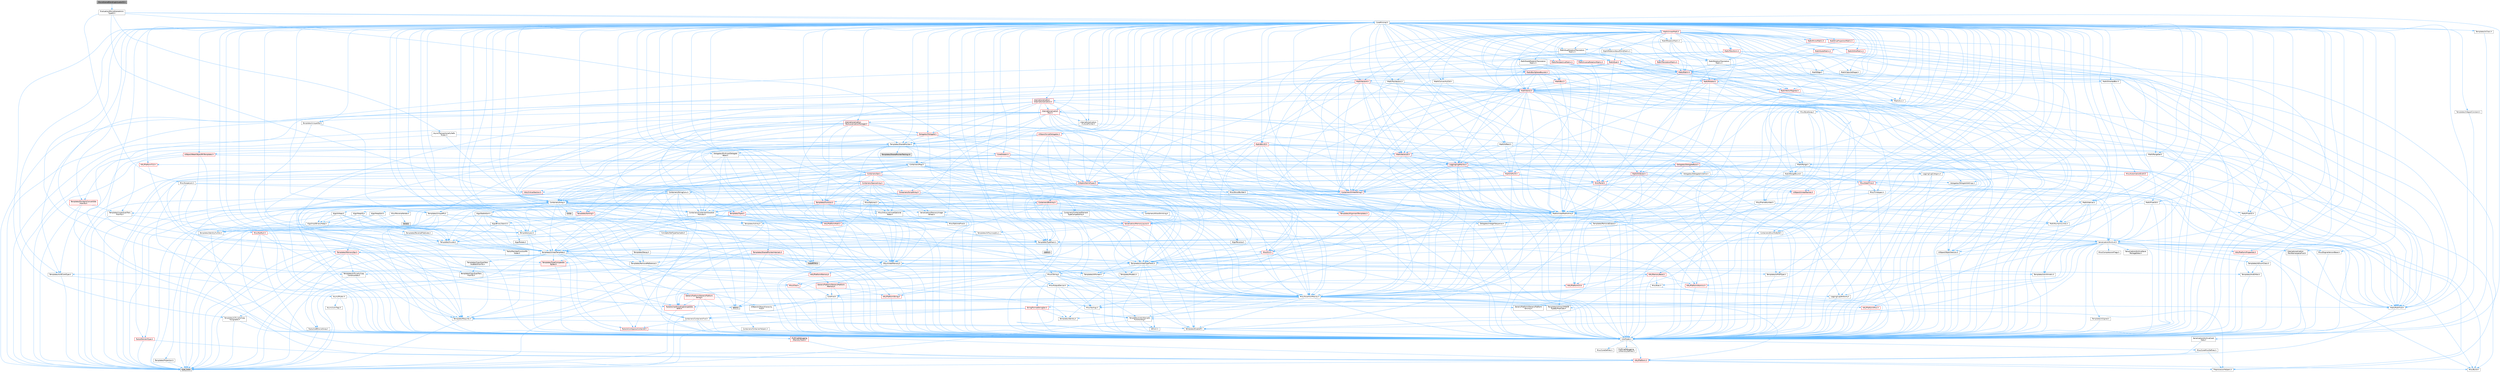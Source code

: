 digraph "MovieSceneBlendingActuatorID.h"
{
 // INTERACTIVE_SVG=YES
 // LATEX_PDF_SIZE
  bgcolor="transparent";
  edge [fontname=Helvetica,fontsize=10,labelfontname=Helvetica,labelfontsize=10];
  node [fontname=Helvetica,fontsize=10,shape=box,height=0.2,width=0.4];
  Node1 [id="Node000001",label="MovieSceneBlendingActuatorID.h",height=0.2,width=0.4,color="gray40", fillcolor="grey60", style="filled", fontcolor="black",tooltip=" "];
  Node1 -> Node2 [id="edge1_Node000001_Node000002",color="steelblue1",style="solid",tooltip=" "];
  Node2 [id="Node000002",label="Evaluation/MovieSceneAnim\lTypeID.h",height=0.2,width=0.4,color="grey40", fillcolor="white", style="filled",URL="$d6/d4e/MovieSceneAnimTypeID_8h.html",tooltip=" "];
  Node2 -> Node3 [id="edge2_Node000002_Node000003",color="steelblue1",style="solid",tooltip=" "];
  Node3 [id="Node000003",label="Async/TransactionallySafe\lMutex.h",height=0.2,width=0.4,color="grey40", fillcolor="white", style="filled",URL="$de/dd5/TransactionallySafeMutex_8h.html",tooltip=" "];
  Node3 -> Node4 [id="edge3_Node000003_Node000004",color="steelblue1",style="solid",tooltip=" "];
  Node4 [id="Node000004",label="Async/Mutex.h",height=0.2,width=0.4,color="grey40", fillcolor="white", style="filled",URL="$de/db1/Mutex_8h.html",tooltip=" "];
  Node4 -> Node5 [id="edge4_Node000004_Node000005",color="steelblue1",style="solid",tooltip=" "];
  Node5 [id="Node000005",label="Async/LockTags.h",height=0.2,width=0.4,color="grey40", fillcolor="white", style="filled",URL="$d6/d40/LockTags_8h.html",tooltip=" "];
  Node4 -> Node6 [id="edge5_Node000004_Node000006",color="steelblue1",style="solid",tooltip=" "];
  Node6 [id="Node000006",label="CoreTypes.h",height=0.2,width=0.4,color="grey40", fillcolor="white", style="filled",URL="$dc/dec/CoreTypes_8h.html",tooltip=" "];
  Node6 -> Node7 [id="edge6_Node000006_Node000007",color="steelblue1",style="solid",tooltip=" "];
  Node7 [id="Node000007",label="HAL/Platform.h",height=0.2,width=0.4,color="red", fillcolor="#FFF0F0", style="filled",URL="$d9/dd0/Platform_8h.html",tooltip=" "];
  Node7 -> Node8 [id="edge7_Node000007_Node000008",color="steelblue1",style="solid",tooltip=" "];
  Node8 [id="Node000008",label="Misc/Build.h",height=0.2,width=0.4,color="grey40", fillcolor="white", style="filled",URL="$d3/dbb/Build_8h.html",tooltip=" "];
  Node7 -> Node10 [id="edge8_Node000007_Node000010",color="steelblue1",style="solid",tooltip=" "];
  Node10 [id="Node000010",label="type_traits",height=0.2,width=0.4,color="grey60", fillcolor="#E0E0E0", style="filled",tooltip=" "];
  Node7 -> Node11 [id="edge9_Node000007_Node000011",color="steelblue1",style="solid",tooltip=" "];
  Node11 [id="Node000011",label="PreprocessorHelpers.h",height=0.2,width=0.4,color="grey40", fillcolor="white", style="filled",URL="$db/ddb/PreprocessorHelpers_8h.html",tooltip=" "];
  Node6 -> Node17 [id="edge10_Node000006_Node000017",color="steelblue1",style="solid",tooltip=" "];
  Node17 [id="Node000017",label="ProfilingDebugging\l/UMemoryDefines.h",height=0.2,width=0.4,color="grey40", fillcolor="white", style="filled",URL="$d2/da2/UMemoryDefines_8h.html",tooltip=" "];
  Node6 -> Node18 [id="edge11_Node000006_Node000018",color="steelblue1",style="solid",tooltip=" "];
  Node18 [id="Node000018",label="Misc/CoreMiscDefines.h",height=0.2,width=0.4,color="grey40", fillcolor="white", style="filled",URL="$da/d38/CoreMiscDefines_8h.html",tooltip=" "];
  Node18 -> Node7 [id="edge12_Node000018_Node000007",color="steelblue1",style="solid",tooltip=" "];
  Node18 -> Node11 [id="edge13_Node000018_Node000011",color="steelblue1",style="solid",tooltip=" "];
  Node6 -> Node19 [id="edge14_Node000006_Node000019",color="steelblue1",style="solid",tooltip=" "];
  Node19 [id="Node000019",label="Misc/CoreDefines.h",height=0.2,width=0.4,color="grey40", fillcolor="white", style="filled",URL="$d3/dd2/CoreDefines_8h.html",tooltip=" "];
  Node4 -> Node20 [id="edge15_Node000004_Node000020",color="steelblue1",style="solid",tooltip=" "];
  Node20 [id="Node000020",label="atomic",height=0.2,width=0.4,color="grey60", fillcolor="#E0E0E0", style="filled",tooltip=" "];
  Node3 -> Node21 [id="edge16_Node000003_Node000021",color="steelblue1",style="solid",tooltip=" "];
  Node21 [id="Node000021",label="AutoRTFM.h",height=0.2,width=0.4,color="grey60", fillcolor="#E0E0E0", style="filled",tooltip=" "];
  Node3 -> Node22 [id="edge17_Node000003_Node000022",color="steelblue1",style="solid",tooltip=" "];
  Node22 [id="Node000022",label="Templates/SharedPointer.h",height=0.2,width=0.4,color="grey40", fillcolor="white", style="filled",URL="$d2/d17/SharedPointer_8h.html",tooltip=" "];
  Node22 -> Node6 [id="edge18_Node000022_Node000006",color="steelblue1",style="solid",tooltip=" "];
  Node22 -> Node23 [id="edge19_Node000022_Node000023",color="steelblue1",style="solid",tooltip=" "];
  Node23 [id="Node000023",label="Misc/IntrusiveUnsetOptional\lState.h",height=0.2,width=0.4,color="grey40", fillcolor="white", style="filled",URL="$d2/d0a/IntrusiveUnsetOptionalState_8h.html",tooltip=" "];
  Node23 -> Node24 [id="edge20_Node000023_Node000024",color="steelblue1",style="solid",tooltip=" "];
  Node24 [id="Node000024",label="Misc/OptionalFwd.h",height=0.2,width=0.4,color="grey40", fillcolor="white", style="filled",URL="$dc/d50/OptionalFwd_8h.html",tooltip=" "];
  Node22 -> Node25 [id="edge21_Node000022_Node000025",color="steelblue1",style="solid",tooltip=" "];
  Node25 [id="Node000025",label="Templates/PointerIsConvertible\lFromTo.h",height=0.2,width=0.4,color="red", fillcolor="#FFF0F0", style="filled",URL="$d6/d65/PointerIsConvertibleFromTo_8h.html",tooltip=" "];
  Node25 -> Node6 [id="edge22_Node000025_Node000006",color="steelblue1",style="solid",tooltip=" "];
  Node25 -> Node27 [id="edge23_Node000025_Node000027",color="steelblue1",style="solid",tooltip=" "];
  Node27 [id="Node000027",label="Templates/LosesQualifiers\lFromTo.h",height=0.2,width=0.4,color="grey40", fillcolor="white", style="filled",URL="$d2/db3/LosesQualifiersFromTo_8h.html",tooltip=" "];
  Node27 -> Node28 [id="edge24_Node000027_Node000028",color="steelblue1",style="solid",tooltip=" "];
  Node28 [id="Node000028",label="Templates/CopyQualifiers\lFromTo.h",height=0.2,width=0.4,color="grey40", fillcolor="white", style="filled",URL="$d5/db4/CopyQualifiersFromTo_8h.html",tooltip=" "];
  Node27 -> Node10 [id="edge25_Node000027_Node000010",color="steelblue1",style="solid",tooltip=" "];
  Node25 -> Node10 [id="edge26_Node000025_Node000010",color="steelblue1",style="solid",tooltip=" "];
  Node22 -> Node29 [id="edge27_Node000022_Node000029",color="steelblue1",style="solid",tooltip=" "];
  Node29 [id="Node000029",label="Misc/AssertionMacros.h",height=0.2,width=0.4,color="grey40", fillcolor="white", style="filled",URL="$d0/dfa/AssertionMacros_8h.html",tooltip=" "];
  Node29 -> Node6 [id="edge28_Node000029_Node000006",color="steelblue1",style="solid",tooltip=" "];
  Node29 -> Node7 [id="edge29_Node000029_Node000007",color="steelblue1",style="solid",tooltip=" "];
  Node29 -> Node30 [id="edge30_Node000029_Node000030",color="steelblue1",style="solid",tooltip=" "];
  Node30 [id="Node000030",label="HAL/PlatformMisc.h",height=0.2,width=0.4,color="red", fillcolor="#FFF0F0", style="filled",URL="$d0/df5/PlatformMisc_8h.html",tooltip=" "];
  Node30 -> Node6 [id="edge31_Node000030_Node000006",color="steelblue1",style="solid",tooltip=" "];
  Node29 -> Node11 [id="edge32_Node000029_Node000011",color="steelblue1",style="solid",tooltip=" "];
  Node29 -> Node65 [id="edge33_Node000029_Node000065",color="steelblue1",style="solid",tooltip=" "];
  Node65 [id="Node000065",label="Templates/EnableIf.h",height=0.2,width=0.4,color="grey40", fillcolor="white", style="filled",URL="$d7/d60/EnableIf_8h.html",tooltip=" "];
  Node65 -> Node6 [id="edge34_Node000065_Node000006",color="steelblue1",style="solid",tooltip=" "];
  Node29 -> Node66 [id="edge35_Node000029_Node000066",color="steelblue1",style="solid",tooltip=" "];
  Node66 [id="Node000066",label="Templates/IsArrayOrRefOf\lTypeByPredicate.h",height=0.2,width=0.4,color="grey40", fillcolor="white", style="filled",URL="$d6/da1/IsArrayOrRefOfTypeByPredicate_8h.html",tooltip=" "];
  Node66 -> Node6 [id="edge36_Node000066_Node000006",color="steelblue1",style="solid",tooltip=" "];
  Node29 -> Node67 [id="edge37_Node000029_Node000067",color="steelblue1",style="solid",tooltip=" "];
  Node67 [id="Node000067",label="Templates/IsValidVariadic\lFunctionArg.h",height=0.2,width=0.4,color="grey40", fillcolor="white", style="filled",URL="$d0/dc8/IsValidVariadicFunctionArg_8h.html",tooltip=" "];
  Node67 -> Node6 [id="edge38_Node000067_Node000006",color="steelblue1",style="solid",tooltip=" "];
  Node67 -> Node68 [id="edge39_Node000067_Node000068",color="steelblue1",style="solid",tooltip=" "];
  Node68 [id="Node000068",label="IsEnum.h",height=0.2,width=0.4,color="grey40", fillcolor="white", style="filled",URL="$d4/de5/IsEnum_8h.html",tooltip=" "];
  Node67 -> Node10 [id="edge40_Node000067_Node000010",color="steelblue1",style="solid",tooltip=" "];
  Node29 -> Node69 [id="edge41_Node000029_Node000069",color="steelblue1",style="solid",tooltip=" "];
  Node69 [id="Node000069",label="Traits/IsCharEncodingCompatible\lWith.h",height=0.2,width=0.4,color="red", fillcolor="#FFF0F0", style="filled",URL="$df/dd1/IsCharEncodingCompatibleWith_8h.html",tooltip=" "];
  Node69 -> Node10 [id="edge42_Node000069_Node000010",color="steelblue1",style="solid",tooltip=" "];
  Node29 -> Node71 [id="edge43_Node000029_Node000071",color="steelblue1",style="solid",tooltip=" "];
  Node71 [id="Node000071",label="Misc/VarArgs.h",height=0.2,width=0.4,color="grey40", fillcolor="white", style="filled",URL="$d5/d6f/VarArgs_8h.html",tooltip=" "];
  Node71 -> Node6 [id="edge44_Node000071_Node000006",color="steelblue1",style="solid",tooltip=" "];
  Node29 -> Node72 [id="edge45_Node000029_Node000072",color="steelblue1",style="solid",tooltip=" "];
  Node72 [id="Node000072",label="String/FormatStringSan.h",height=0.2,width=0.4,color="red", fillcolor="#FFF0F0", style="filled",URL="$d3/d8b/FormatStringSan_8h.html",tooltip=" "];
  Node72 -> Node10 [id="edge46_Node000072_Node000010",color="steelblue1",style="solid",tooltip=" "];
  Node72 -> Node6 [id="edge47_Node000072_Node000006",color="steelblue1",style="solid",tooltip=" "];
  Node72 -> Node73 [id="edge48_Node000072_Node000073",color="steelblue1",style="solid",tooltip=" "];
  Node73 [id="Node000073",label="Templates/Requires.h",height=0.2,width=0.4,color="grey40", fillcolor="white", style="filled",URL="$dc/d96/Requires_8h.html",tooltip=" "];
  Node73 -> Node65 [id="edge49_Node000073_Node000065",color="steelblue1",style="solid",tooltip=" "];
  Node73 -> Node10 [id="edge50_Node000073_Node000010",color="steelblue1",style="solid",tooltip=" "];
  Node72 -> Node74 [id="edge51_Node000072_Node000074",color="steelblue1",style="solid",tooltip=" "];
  Node74 [id="Node000074",label="Templates/Identity.h",height=0.2,width=0.4,color="grey40", fillcolor="white", style="filled",URL="$d0/dd5/Identity_8h.html",tooltip=" "];
  Node72 -> Node67 [id="edge52_Node000072_Node000067",color="steelblue1",style="solid",tooltip=" "];
  Node72 -> Node37 [id="edge53_Node000072_Node000037",color="steelblue1",style="solid",tooltip=" "];
  Node37 [id="Node000037",label="Containers/ContainersFwd.h",height=0.2,width=0.4,color="grey40", fillcolor="white", style="filled",URL="$d4/d0a/ContainersFwd_8h.html",tooltip=" "];
  Node37 -> Node7 [id="edge54_Node000037_Node000007",color="steelblue1",style="solid",tooltip=" "];
  Node37 -> Node6 [id="edge55_Node000037_Node000006",color="steelblue1",style="solid",tooltip=" "];
  Node37 -> Node35 [id="edge56_Node000037_Node000035",color="steelblue1",style="solid",tooltip=" "];
  Node35 [id="Node000035",label="Traits/IsContiguousContainer.h",height=0.2,width=0.4,color="red", fillcolor="#FFF0F0", style="filled",URL="$d5/d3c/IsContiguousContainer_8h.html",tooltip=" "];
  Node35 -> Node6 [id="edge57_Node000035_Node000006",color="steelblue1",style="solid",tooltip=" "];
  Node29 -> Node20 [id="edge58_Node000029_Node000020",color="steelblue1",style="solid",tooltip=" "];
  Node22 -> Node78 [id="edge59_Node000022_Node000078",color="steelblue1",style="solid",tooltip=" "];
  Node78 [id="Node000078",label="HAL/UnrealMemory.h",height=0.2,width=0.4,color="grey40", fillcolor="white", style="filled",URL="$d9/d96/UnrealMemory_8h.html",tooltip=" "];
  Node78 -> Node6 [id="edge60_Node000078_Node000006",color="steelblue1",style="solid",tooltip=" "];
  Node78 -> Node79 [id="edge61_Node000078_Node000079",color="steelblue1",style="solid",tooltip=" "];
  Node79 [id="Node000079",label="GenericPlatform/GenericPlatform\lMemory.h",height=0.2,width=0.4,color="red", fillcolor="#FFF0F0", style="filled",URL="$dd/d22/GenericPlatformMemory_8h.html",tooltip=" "];
  Node79 -> Node36 [id="edge62_Node000079_Node000036",color="steelblue1",style="solid",tooltip=" "];
  Node36 [id="Node000036",label="CoreFwd.h",height=0.2,width=0.4,color="grey40", fillcolor="white", style="filled",URL="$d1/d1e/CoreFwd_8h.html",tooltip=" "];
  Node36 -> Node6 [id="edge63_Node000036_Node000006",color="steelblue1",style="solid",tooltip=" "];
  Node36 -> Node37 [id="edge64_Node000036_Node000037",color="steelblue1",style="solid",tooltip=" "];
  Node36 -> Node38 [id="edge65_Node000036_Node000038",color="steelblue1",style="solid",tooltip=" "];
  Node38 [id="Node000038",label="Math/MathFwd.h",height=0.2,width=0.4,color="grey40", fillcolor="white", style="filled",URL="$d2/d10/MathFwd_8h.html",tooltip=" "];
  Node38 -> Node7 [id="edge66_Node000038_Node000007",color="steelblue1",style="solid",tooltip=" "];
  Node36 -> Node39 [id="edge67_Node000036_Node000039",color="steelblue1",style="solid",tooltip=" "];
  Node39 [id="Node000039",label="UObject/UObjectHierarchy\lFwd.h",height=0.2,width=0.4,color="grey40", fillcolor="white", style="filled",URL="$d3/d13/UObjectHierarchyFwd_8h.html",tooltip=" "];
  Node79 -> Node6 [id="edge68_Node000079_Node000006",color="steelblue1",style="solid",tooltip=" "];
  Node79 -> Node80 [id="edge69_Node000079_Node000080",color="steelblue1",style="solid",tooltip=" "];
  Node80 [id="Node000080",label="HAL/PlatformString.h",height=0.2,width=0.4,color="red", fillcolor="#FFF0F0", style="filled",URL="$db/db5/PlatformString_8h.html",tooltip=" "];
  Node80 -> Node6 [id="edge70_Node000080_Node000006",color="steelblue1",style="solid",tooltip=" "];
  Node78 -> Node82 [id="edge71_Node000078_Node000082",color="steelblue1",style="solid",tooltip=" "];
  Node82 [id="Node000082",label="HAL/MemoryBase.h",height=0.2,width=0.4,color="red", fillcolor="#FFF0F0", style="filled",URL="$d6/d9f/MemoryBase_8h.html",tooltip=" "];
  Node82 -> Node6 [id="edge72_Node000082_Node000006",color="steelblue1",style="solid",tooltip=" "];
  Node82 -> Node58 [id="edge73_Node000082_Node000058",color="steelblue1",style="solid",tooltip=" "];
  Node58 [id="Node000058",label="HAL/PlatformAtomics.h",height=0.2,width=0.4,color="red", fillcolor="#FFF0F0", style="filled",URL="$d3/d36/PlatformAtomics_8h.html",tooltip=" "];
  Node58 -> Node6 [id="edge74_Node000058_Node000006",color="steelblue1",style="solid",tooltip=" "];
  Node82 -> Node41 [id="edge75_Node000082_Node000041",color="steelblue1",style="solid",tooltip=" "];
  Node41 [id="Node000041",label="HAL/PlatformCrt.h",height=0.2,width=0.4,color="red", fillcolor="#FFF0F0", style="filled",URL="$d8/d75/PlatformCrt_8h.html",tooltip=" "];
  Node82 -> Node83 [id="edge76_Node000082_Node000083",color="steelblue1",style="solid",tooltip=" "];
  Node83 [id="Node000083",label="Misc/Exec.h",height=0.2,width=0.4,color="grey40", fillcolor="white", style="filled",URL="$de/ddb/Exec_8h.html",tooltip=" "];
  Node83 -> Node6 [id="edge77_Node000083_Node000006",color="steelblue1",style="solid",tooltip=" "];
  Node83 -> Node29 [id="edge78_Node000083_Node000029",color="steelblue1",style="solid",tooltip=" "];
  Node82 -> Node84 [id="edge79_Node000082_Node000084",color="steelblue1",style="solid",tooltip=" "];
  Node84 [id="Node000084",label="Misc/OutputDevice.h",height=0.2,width=0.4,color="grey40", fillcolor="white", style="filled",URL="$d7/d32/OutputDevice_8h.html",tooltip=" "];
  Node84 -> Node36 [id="edge80_Node000084_Node000036",color="steelblue1",style="solid",tooltip=" "];
  Node84 -> Node6 [id="edge81_Node000084_Node000006",color="steelblue1",style="solid",tooltip=" "];
  Node84 -> Node85 [id="edge82_Node000084_Node000085",color="steelblue1",style="solid",tooltip=" "];
  Node85 [id="Node000085",label="Logging/LogVerbosity.h",height=0.2,width=0.4,color="grey40", fillcolor="white", style="filled",URL="$d2/d8f/LogVerbosity_8h.html",tooltip=" "];
  Node85 -> Node6 [id="edge83_Node000085_Node000006",color="steelblue1",style="solid",tooltip=" "];
  Node84 -> Node71 [id="edge84_Node000084_Node000071",color="steelblue1",style="solid",tooltip=" "];
  Node84 -> Node66 [id="edge85_Node000084_Node000066",color="steelblue1",style="solid",tooltip=" "];
  Node84 -> Node67 [id="edge86_Node000084_Node000067",color="steelblue1",style="solid",tooltip=" "];
  Node84 -> Node69 [id="edge87_Node000084_Node000069",color="steelblue1",style="solid",tooltip=" "];
  Node78 -> Node95 [id="edge88_Node000078_Node000095",color="steelblue1",style="solid",tooltip=" "];
  Node95 [id="Node000095",label="HAL/PlatformMemory.h",height=0.2,width=0.4,color="red", fillcolor="#FFF0F0", style="filled",URL="$de/d68/PlatformMemory_8h.html",tooltip=" "];
  Node95 -> Node6 [id="edge89_Node000095_Node000006",color="steelblue1",style="solid",tooltip=" "];
  Node95 -> Node79 [id="edge90_Node000095_Node000079",color="steelblue1",style="solid",tooltip=" "];
  Node78 -> Node97 [id="edge91_Node000078_Node000097",color="steelblue1",style="solid",tooltip=" "];
  Node97 [id="Node000097",label="ProfilingDebugging\l/MemoryTrace.h",height=0.2,width=0.4,color="red", fillcolor="#FFF0F0", style="filled",URL="$da/dd7/MemoryTrace_8h.html",tooltip=" "];
  Node97 -> Node7 [id="edge92_Node000097_Node000007",color="steelblue1",style="solid",tooltip=" "];
  Node78 -> Node98 [id="edge93_Node000078_Node000098",color="steelblue1",style="solid",tooltip=" "];
  Node98 [id="Node000098",label="Templates/IsPointer.h",height=0.2,width=0.4,color="grey40", fillcolor="white", style="filled",URL="$d7/d05/IsPointer_8h.html",tooltip=" "];
  Node98 -> Node6 [id="edge94_Node000098_Node000006",color="steelblue1",style="solid",tooltip=" "];
  Node22 -> Node99 [id="edge95_Node000022_Node000099",color="steelblue1",style="solid",tooltip=" "];
  Node99 [id="Node000099",label="Containers/Array.h",height=0.2,width=0.4,color="grey40", fillcolor="white", style="filled",URL="$df/dd0/Array_8h.html",tooltip=" "];
  Node99 -> Node6 [id="edge96_Node000099_Node000006",color="steelblue1",style="solid",tooltip=" "];
  Node99 -> Node29 [id="edge97_Node000099_Node000029",color="steelblue1",style="solid",tooltip=" "];
  Node99 -> Node23 [id="edge98_Node000099_Node000023",color="steelblue1",style="solid",tooltip=" "];
  Node99 -> Node100 [id="edge99_Node000099_Node000100",color="steelblue1",style="solid",tooltip=" "];
  Node100 [id="Node000100",label="Misc/ReverseIterate.h",height=0.2,width=0.4,color="grey40", fillcolor="white", style="filled",URL="$db/de3/ReverseIterate_8h.html",tooltip=" "];
  Node100 -> Node7 [id="edge100_Node000100_Node000007",color="steelblue1",style="solid",tooltip=" "];
  Node100 -> Node101 [id="edge101_Node000100_Node000101",color="steelblue1",style="solid",tooltip=" "];
  Node101 [id="Node000101",label="iterator",height=0.2,width=0.4,color="grey60", fillcolor="#E0E0E0", style="filled",tooltip=" "];
  Node99 -> Node78 [id="edge102_Node000099_Node000078",color="steelblue1",style="solid",tooltip=" "];
  Node99 -> Node102 [id="edge103_Node000099_Node000102",color="steelblue1",style="solid",tooltip=" "];
  Node102 [id="Node000102",label="Templates/UnrealTypeTraits.h",height=0.2,width=0.4,color="grey40", fillcolor="white", style="filled",URL="$d2/d2d/UnrealTypeTraits_8h.html",tooltip=" "];
  Node102 -> Node6 [id="edge104_Node000102_Node000006",color="steelblue1",style="solid",tooltip=" "];
  Node102 -> Node98 [id="edge105_Node000102_Node000098",color="steelblue1",style="solid",tooltip=" "];
  Node102 -> Node29 [id="edge106_Node000102_Node000029",color="steelblue1",style="solid",tooltip=" "];
  Node102 -> Node91 [id="edge107_Node000102_Node000091",color="steelblue1",style="solid",tooltip=" "];
  Node91 [id="Node000091",label="Templates/AndOrNot.h",height=0.2,width=0.4,color="grey40", fillcolor="white", style="filled",URL="$db/d0a/AndOrNot_8h.html",tooltip=" "];
  Node91 -> Node6 [id="edge108_Node000091_Node000006",color="steelblue1",style="solid",tooltip=" "];
  Node102 -> Node65 [id="edge109_Node000102_Node000065",color="steelblue1",style="solid",tooltip=" "];
  Node102 -> Node103 [id="edge110_Node000102_Node000103",color="steelblue1",style="solid",tooltip=" "];
  Node103 [id="Node000103",label="Templates/IsArithmetic.h",height=0.2,width=0.4,color="grey40", fillcolor="white", style="filled",URL="$d2/d5d/IsArithmetic_8h.html",tooltip=" "];
  Node103 -> Node6 [id="edge111_Node000103_Node000006",color="steelblue1",style="solid",tooltip=" "];
  Node102 -> Node68 [id="edge112_Node000102_Node000068",color="steelblue1",style="solid",tooltip=" "];
  Node102 -> Node104 [id="edge113_Node000102_Node000104",color="steelblue1",style="solid",tooltip=" "];
  Node104 [id="Node000104",label="Templates/Models.h",height=0.2,width=0.4,color="grey40", fillcolor="white", style="filled",URL="$d3/d0c/Models_8h.html",tooltip=" "];
  Node104 -> Node74 [id="edge114_Node000104_Node000074",color="steelblue1",style="solid",tooltip=" "];
  Node102 -> Node105 [id="edge115_Node000102_Node000105",color="steelblue1",style="solid",tooltip=" "];
  Node105 [id="Node000105",label="Templates/IsPODType.h",height=0.2,width=0.4,color="grey40", fillcolor="white", style="filled",URL="$d7/db1/IsPODType_8h.html",tooltip=" "];
  Node105 -> Node6 [id="edge116_Node000105_Node000006",color="steelblue1",style="solid",tooltip=" "];
  Node102 -> Node106 [id="edge117_Node000102_Node000106",color="steelblue1",style="solid",tooltip=" "];
  Node106 [id="Node000106",label="Templates/IsUECoreType.h",height=0.2,width=0.4,color="grey40", fillcolor="white", style="filled",URL="$d1/db8/IsUECoreType_8h.html",tooltip=" "];
  Node106 -> Node6 [id="edge118_Node000106_Node000006",color="steelblue1",style="solid",tooltip=" "];
  Node106 -> Node10 [id="edge119_Node000106_Node000010",color="steelblue1",style="solid",tooltip=" "];
  Node102 -> Node92 [id="edge120_Node000102_Node000092",color="steelblue1",style="solid",tooltip=" "];
  Node92 [id="Node000092",label="Templates/IsTriviallyCopy\lConstructible.h",height=0.2,width=0.4,color="grey40", fillcolor="white", style="filled",URL="$d3/d78/IsTriviallyCopyConstructible_8h.html",tooltip=" "];
  Node92 -> Node6 [id="edge121_Node000092_Node000006",color="steelblue1",style="solid",tooltip=" "];
  Node92 -> Node10 [id="edge122_Node000092_Node000010",color="steelblue1",style="solid",tooltip=" "];
  Node99 -> Node107 [id="edge123_Node000099_Node000107",color="steelblue1",style="solid",tooltip=" "];
  Node107 [id="Node000107",label="Templates/UnrealTemplate.h",height=0.2,width=0.4,color="grey40", fillcolor="white", style="filled",URL="$d4/d24/UnrealTemplate_8h.html",tooltip=" "];
  Node107 -> Node6 [id="edge124_Node000107_Node000006",color="steelblue1",style="solid",tooltip=" "];
  Node107 -> Node98 [id="edge125_Node000107_Node000098",color="steelblue1",style="solid",tooltip=" "];
  Node107 -> Node78 [id="edge126_Node000107_Node000078",color="steelblue1",style="solid",tooltip=" "];
  Node107 -> Node108 [id="edge127_Node000107_Node000108",color="steelblue1",style="solid",tooltip=" "];
  Node108 [id="Node000108",label="Templates/CopyQualifiers\lAndRefsFromTo.h",height=0.2,width=0.4,color="grey40", fillcolor="white", style="filled",URL="$d3/db3/CopyQualifiersAndRefsFromTo_8h.html",tooltip=" "];
  Node108 -> Node28 [id="edge128_Node000108_Node000028",color="steelblue1",style="solid",tooltip=" "];
  Node107 -> Node102 [id="edge129_Node000107_Node000102",color="steelblue1",style="solid",tooltip=" "];
  Node107 -> Node109 [id="edge130_Node000107_Node000109",color="steelblue1",style="solid",tooltip=" "];
  Node109 [id="Node000109",label="Templates/RemoveReference.h",height=0.2,width=0.4,color="grey40", fillcolor="white", style="filled",URL="$da/dbe/RemoveReference_8h.html",tooltip=" "];
  Node109 -> Node6 [id="edge131_Node000109_Node000006",color="steelblue1",style="solid",tooltip=" "];
  Node107 -> Node73 [id="edge132_Node000107_Node000073",color="steelblue1",style="solid",tooltip=" "];
  Node107 -> Node110 [id="edge133_Node000107_Node000110",color="steelblue1",style="solid",tooltip=" "];
  Node110 [id="Node000110",label="Templates/TypeCompatible\lBytes.h",height=0.2,width=0.4,color="red", fillcolor="#FFF0F0", style="filled",URL="$df/d0a/TypeCompatibleBytes_8h.html",tooltip=" "];
  Node110 -> Node6 [id="edge134_Node000110_Node000006",color="steelblue1",style="solid",tooltip=" "];
  Node110 -> Node10 [id="edge135_Node000110_Node000010",color="steelblue1",style="solid",tooltip=" "];
  Node107 -> Node74 [id="edge136_Node000107_Node000074",color="steelblue1",style="solid",tooltip=" "];
  Node107 -> Node35 [id="edge137_Node000107_Node000035",color="steelblue1",style="solid",tooltip=" "];
  Node107 -> Node111 [id="edge138_Node000107_Node000111",color="steelblue1",style="solid",tooltip=" "];
  Node111 [id="Node000111",label="Traits/UseBitwiseSwap.h",height=0.2,width=0.4,color="grey40", fillcolor="white", style="filled",URL="$db/df3/UseBitwiseSwap_8h.html",tooltip=" "];
  Node111 -> Node6 [id="edge139_Node000111_Node000006",color="steelblue1",style="solid",tooltip=" "];
  Node111 -> Node10 [id="edge140_Node000111_Node000010",color="steelblue1",style="solid",tooltip=" "];
  Node107 -> Node10 [id="edge141_Node000107_Node000010",color="steelblue1",style="solid",tooltip=" "];
  Node99 -> Node112 [id="edge142_Node000099_Node000112",color="steelblue1",style="solid",tooltip=" "];
  Node112 [id="Node000112",label="Containers/AllowShrinking.h",height=0.2,width=0.4,color="grey40", fillcolor="white", style="filled",URL="$d7/d1a/AllowShrinking_8h.html",tooltip=" "];
  Node112 -> Node6 [id="edge143_Node000112_Node000006",color="steelblue1",style="solid",tooltip=" "];
  Node99 -> Node113 [id="edge144_Node000099_Node000113",color="steelblue1",style="solid",tooltip=" "];
  Node113 [id="Node000113",label="Containers/ContainerAllocation\lPolicies.h",height=0.2,width=0.4,color="grey40", fillcolor="white", style="filled",URL="$d7/dff/ContainerAllocationPolicies_8h.html",tooltip=" "];
  Node113 -> Node6 [id="edge145_Node000113_Node000006",color="steelblue1",style="solid",tooltip=" "];
  Node113 -> Node114 [id="edge146_Node000113_Node000114",color="steelblue1",style="solid",tooltip=" "];
  Node114 [id="Node000114",label="Containers/ContainerHelpers.h",height=0.2,width=0.4,color="grey40", fillcolor="white", style="filled",URL="$d7/d33/ContainerHelpers_8h.html",tooltip=" "];
  Node114 -> Node6 [id="edge147_Node000114_Node000006",color="steelblue1",style="solid",tooltip=" "];
  Node113 -> Node113 [id="edge148_Node000113_Node000113",color="steelblue1",style="solid",tooltip=" "];
  Node113 -> Node115 [id="edge149_Node000113_Node000115",color="steelblue1",style="solid",tooltip=" "];
  Node115 [id="Node000115",label="HAL/PlatformMath.h",height=0.2,width=0.4,color="red", fillcolor="#FFF0F0", style="filled",URL="$dc/d53/PlatformMath_8h.html",tooltip=" "];
  Node115 -> Node6 [id="edge150_Node000115_Node000006",color="steelblue1",style="solid",tooltip=" "];
  Node113 -> Node78 [id="edge151_Node000113_Node000078",color="steelblue1",style="solid",tooltip=" "];
  Node113 -> Node51 [id="edge152_Node000113_Node000051",color="steelblue1",style="solid",tooltip=" "];
  Node51 [id="Node000051",label="Math/NumericLimits.h",height=0.2,width=0.4,color="grey40", fillcolor="white", style="filled",URL="$df/d1b/NumericLimits_8h.html",tooltip=" "];
  Node51 -> Node6 [id="edge153_Node000051_Node000006",color="steelblue1",style="solid",tooltip=" "];
  Node113 -> Node29 [id="edge154_Node000113_Node000029",color="steelblue1",style="solid",tooltip=" "];
  Node113 -> Node123 [id="edge155_Node000113_Node000123",color="steelblue1",style="solid",tooltip=" "];
  Node123 [id="Node000123",label="Templates/IsPolymorphic.h",height=0.2,width=0.4,color="grey40", fillcolor="white", style="filled",URL="$dc/d20/IsPolymorphic_8h.html",tooltip=" "];
  Node113 -> Node124 [id="edge156_Node000113_Node000124",color="steelblue1",style="solid",tooltip=" "];
  Node124 [id="Node000124",label="Templates/MemoryOps.h",height=0.2,width=0.4,color="red", fillcolor="#FFF0F0", style="filled",URL="$db/dea/MemoryOps_8h.html",tooltip=" "];
  Node124 -> Node6 [id="edge157_Node000124_Node000006",color="steelblue1",style="solid",tooltip=" "];
  Node124 -> Node78 [id="edge158_Node000124_Node000078",color="steelblue1",style="solid",tooltip=" "];
  Node124 -> Node93 [id="edge159_Node000124_Node000093",color="steelblue1",style="solid",tooltip=" "];
  Node93 [id="Node000093",label="Templates/IsTriviallyCopy\lAssignable.h",height=0.2,width=0.4,color="grey40", fillcolor="white", style="filled",URL="$d2/df2/IsTriviallyCopyAssignable_8h.html",tooltip=" "];
  Node93 -> Node6 [id="edge160_Node000093_Node000006",color="steelblue1",style="solid",tooltip=" "];
  Node93 -> Node10 [id="edge161_Node000093_Node000010",color="steelblue1",style="solid",tooltip=" "];
  Node124 -> Node92 [id="edge162_Node000124_Node000092",color="steelblue1",style="solid",tooltip=" "];
  Node124 -> Node73 [id="edge163_Node000124_Node000073",color="steelblue1",style="solid",tooltip=" "];
  Node124 -> Node102 [id="edge164_Node000124_Node000102",color="steelblue1",style="solid",tooltip=" "];
  Node124 -> Node111 [id="edge165_Node000124_Node000111",color="steelblue1",style="solid",tooltip=" "];
  Node124 -> Node10 [id="edge166_Node000124_Node000010",color="steelblue1",style="solid",tooltip=" "];
  Node113 -> Node110 [id="edge167_Node000113_Node000110",color="steelblue1",style="solid",tooltip=" "];
  Node113 -> Node10 [id="edge168_Node000113_Node000010",color="steelblue1",style="solid",tooltip=" "];
  Node99 -> Node125 [id="edge169_Node000099_Node000125",color="steelblue1",style="solid",tooltip=" "];
  Node125 [id="Node000125",label="Containers/ContainerElement\lTypeCompatibility.h",height=0.2,width=0.4,color="grey40", fillcolor="white", style="filled",URL="$df/ddf/ContainerElementTypeCompatibility_8h.html",tooltip=" "];
  Node125 -> Node6 [id="edge170_Node000125_Node000006",color="steelblue1",style="solid",tooltip=" "];
  Node125 -> Node102 [id="edge171_Node000125_Node000102",color="steelblue1",style="solid",tooltip=" "];
  Node99 -> Node126 [id="edge172_Node000099_Node000126",color="steelblue1",style="solid",tooltip=" "];
  Node126 [id="Node000126",label="Serialization/Archive.h",height=0.2,width=0.4,color="grey40", fillcolor="white", style="filled",URL="$d7/d3b/Archive_8h.html",tooltip=" "];
  Node126 -> Node36 [id="edge173_Node000126_Node000036",color="steelblue1",style="solid",tooltip=" "];
  Node126 -> Node6 [id="edge174_Node000126_Node000006",color="steelblue1",style="solid",tooltip=" "];
  Node126 -> Node127 [id="edge175_Node000126_Node000127",color="steelblue1",style="solid",tooltip=" "];
  Node127 [id="Node000127",label="HAL/PlatformProperties.h",height=0.2,width=0.4,color="red", fillcolor="#FFF0F0", style="filled",URL="$d9/db0/PlatformProperties_8h.html",tooltip=" "];
  Node127 -> Node6 [id="edge176_Node000127_Node000006",color="steelblue1",style="solid",tooltip=" "];
  Node126 -> Node130 [id="edge177_Node000126_Node000130",color="steelblue1",style="solid",tooltip=" "];
  Node130 [id="Node000130",label="Internationalization\l/TextNamespaceFwd.h",height=0.2,width=0.4,color="grey40", fillcolor="white", style="filled",URL="$d8/d97/TextNamespaceFwd_8h.html",tooltip=" "];
  Node130 -> Node6 [id="edge178_Node000130_Node000006",color="steelblue1",style="solid",tooltip=" "];
  Node126 -> Node38 [id="edge179_Node000126_Node000038",color="steelblue1",style="solid",tooltip=" "];
  Node126 -> Node29 [id="edge180_Node000126_Node000029",color="steelblue1",style="solid",tooltip=" "];
  Node126 -> Node8 [id="edge181_Node000126_Node000008",color="steelblue1",style="solid",tooltip=" "];
  Node126 -> Node52 [id="edge182_Node000126_Node000052",color="steelblue1",style="solid",tooltip=" "];
  Node52 [id="Node000052",label="Misc/CompressionFlags.h",height=0.2,width=0.4,color="grey40", fillcolor="white", style="filled",URL="$d9/d76/CompressionFlags_8h.html",tooltip=" "];
  Node126 -> Node131 [id="edge183_Node000126_Node000131",color="steelblue1",style="solid",tooltip=" "];
  Node131 [id="Node000131",label="Misc/EngineVersionBase.h",height=0.2,width=0.4,color="grey40", fillcolor="white", style="filled",URL="$d5/d2b/EngineVersionBase_8h.html",tooltip=" "];
  Node131 -> Node6 [id="edge184_Node000131_Node000006",color="steelblue1",style="solid",tooltip=" "];
  Node126 -> Node71 [id="edge185_Node000126_Node000071",color="steelblue1",style="solid",tooltip=" "];
  Node126 -> Node132 [id="edge186_Node000126_Node000132",color="steelblue1",style="solid",tooltip=" "];
  Node132 [id="Node000132",label="Serialization/ArchiveCook\lData.h",height=0.2,width=0.4,color="grey40", fillcolor="white", style="filled",URL="$dc/db6/ArchiveCookData_8h.html",tooltip=" "];
  Node132 -> Node7 [id="edge187_Node000132_Node000007",color="steelblue1",style="solid",tooltip=" "];
  Node126 -> Node133 [id="edge188_Node000126_Node000133",color="steelblue1",style="solid",tooltip=" "];
  Node133 [id="Node000133",label="Serialization/ArchiveSave\lPackageData.h",height=0.2,width=0.4,color="grey40", fillcolor="white", style="filled",URL="$d1/d37/ArchiveSavePackageData_8h.html",tooltip=" "];
  Node126 -> Node65 [id="edge189_Node000126_Node000065",color="steelblue1",style="solid",tooltip=" "];
  Node126 -> Node66 [id="edge190_Node000126_Node000066",color="steelblue1",style="solid",tooltip=" "];
  Node126 -> Node134 [id="edge191_Node000126_Node000134",color="steelblue1",style="solid",tooltip=" "];
  Node134 [id="Node000134",label="Templates/IsEnumClass.h",height=0.2,width=0.4,color="grey40", fillcolor="white", style="filled",URL="$d7/d15/IsEnumClass_8h.html",tooltip=" "];
  Node134 -> Node6 [id="edge192_Node000134_Node000006",color="steelblue1",style="solid",tooltip=" "];
  Node134 -> Node91 [id="edge193_Node000134_Node000091",color="steelblue1",style="solid",tooltip=" "];
  Node126 -> Node120 [id="edge194_Node000126_Node000120",color="steelblue1",style="solid",tooltip=" "];
  Node120 [id="Node000120",label="Templates/IsSigned.h",height=0.2,width=0.4,color="grey40", fillcolor="white", style="filled",URL="$d8/dd8/IsSigned_8h.html",tooltip=" "];
  Node120 -> Node6 [id="edge195_Node000120_Node000006",color="steelblue1",style="solid",tooltip=" "];
  Node126 -> Node67 [id="edge196_Node000126_Node000067",color="steelblue1",style="solid",tooltip=" "];
  Node126 -> Node107 [id="edge197_Node000126_Node000107",color="steelblue1",style="solid",tooltip=" "];
  Node126 -> Node69 [id="edge198_Node000126_Node000069",color="steelblue1",style="solid",tooltip=" "];
  Node126 -> Node135 [id="edge199_Node000126_Node000135",color="steelblue1",style="solid",tooltip=" "];
  Node135 [id="Node000135",label="UObject/ObjectVersion.h",height=0.2,width=0.4,color="grey40", fillcolor="white", style="filled",URL="$da/d63/ObjectVersion_8h.html",tooltip=" "];
  Node135 -> Node6 [id="edge200_Node000135_Node000006",color="steelblue1",style="solid",tooltip=" "];
  Node99 -> Node136 [id="edge201_Node000099_Node000136",color="steelblue1",style="solid",tooltip=" "];
  Node136 [id="Node000136",label="Serialization/MemoryImage\lWriter.h",height=0.2,width=0.4,color="grey40", fillcolor="white", style="filled",URL="$d0/d08/MemoryImageWriter_8h.html",tooltip=" "];
  Node136 -> Node6 [id="edge202_Node000136_Node000006",color="steelblue1",style="solid",tooltip=" "];
  Node136 -> Node137 [id="edge203_Node000136_Node000137",color="steelblue1",style="solid",tooltip=" "];
  Node137 [id="Node000137",label="Serialization/MemoryLayout.h",height=0.2,width=0.4,color="red", fillcolor="#FFF0F0", style="filled",URL="$d7/d66/MemoryLayout_8h.html",tooltip=" "];
  Node137 -> Node140 [id="edge204_Node000137_Node000140",color="steelblue1",style="solid",tooltip=" "];
  Node140 [id="Node000140",label="Containers/EnumAsByte.h",height=0.2,width=0.4,color="grey40", fillcolor="white", style="filled",URL="$d6/d9a/EnumAsByte_8h.html",tooltip=" "];
  Node140 -> Node6 [id="edge205_Node000140_Node000006",color="steelblue1",style="solid",tooltip=" "];
  Node140 -> Node105 [id="edge206_Node000140_Node000105",color="steelblue1",style="solid",tooltip=" "];
  Node140 -> Node141 [id="edge207_Node000140_Node000141",color="steelblue1",style="solid",tooltip=" "];
  Node141 [id="Node000141",label="Templates/TypeHash.h",height=0.2,width=0.4,color="grey40", fillcolor="white", style="filled",URL="$d1/d62/TypeHash_8h.html",tooltip=" "];
  Node141 -> Node6 [id="edge208_Node000141_Node000006",color="steelblue1",style="solid",tooltip=" "];
  Node141 -> Node73 [id="edge209_Node000141_Node000073",color="steelblue1",style="solid",tooltip=" "];
  Node141 -> Node142 [id="edge210_Node000141_Node000142",color="steelblue1",style="solid",tooltip=" "];
  Node142 [id="Node000142",label="Misc/Crc.h",height=0.2,width=0.4,color="red", fillcolor="#FFF0F0", style="filled",URL="$d4/dd2/Crc_8h.html",tooltip=" "];
  Node142 -> Node6 [id="edge211_Node000142_Node000006",color="steelblue1",style="solid",tooltip=" "];
  Node142 -> Node80 [id="edge212_Node000142_Node000080",color="steelblue1",style="solid",tooltip=" "];
  Node142 -> Node29 [id="edge213_Node000142_Node000029",color="steelblue1",style="solid",tooltip=" "];
  Node142 -> Node143 [id="edge214_Node000142_Node000143",color="steelblue1",style="solid",tooltip=" "];
  Node143 [id="Node000143",label="Misc/CString.h",height=0.2,width=0.4,color="grey40", fillcolor="white", style="filled",URL="$d2/d49/CString_8h.html",tooltip=" "];
  Node143 -> Node6 [id="edge215_Node000143_Node000006",color="steelblue1",style="solid",tooltip=" "];
  Node143 -> Node41 [id="edge216_Node000143_Node000041",color="steelblue1",style="solid",tooltip=" "];
  Node143 -> Node80 [id="edge217_Node000143_Node000080",color="steelblue1",style="solid",tooltip=" "];
  Node143 -> Node29 [id="edge218_Node000143_Node000029",color="steelblue1",style="solid",tooltip=" "];
  Node143 -> Node144 [id="edge219_Node000143_Node000144",color="steelblue1",style="solid",tooltip=" "];
  Node144 [id="Node000144",label="Misc/Char.h",height=0.2,width=0.4,color="red", fillcolor="#FFF0F0", style="filled",URL="$d0/d58/Char_8h.html",tooltip=" "];
  Node144 -> Node6 [id="edge220_Node000144_Node000006",color="steelblue1",style="solid",tooltip=" "];
  Node144 -> Node10 [id="edge221_Node000144_Node000010",color="steelblue1",style="solid",tooltip=" "];
  Node143 -> Node71 [id="edge222_Node000143_Node000071",color="steelblue1",style="solid",tooltip=" "];
  Node143 -> Node66 [id="edge223_Node000143_Node000066",color="steelblue1",style="solid",tooltip=" "];
  Node143 -> Node67 [id="edge224_Node000143_Node000067",color="steelblue1",style="solid",tooltip=" "];
  Node143 -> Node69 [id="edge225_Node000143_Node000069",color="steelblue1",style="solid",tooltip=" "];
  Node142 -> Node144 [id="edge226_Node000142_Node000144",color="steelblue1",style="solid",tooltip=" "];
  Node142 -> Node102 [id="edge227_Node000142_Node000102",color="steelblue1",style="solid",tooltip=" "];
  Node141 -> Node147 [id="edge228_Node000141_Node000147",color="steelblue1",style="solid",tooltip=" "];
  Node147 [id="Node000147",label="stdint.h",height=0.2,width=0.4,color="grey60", fillcolor="#E0E0E0", style="filled",tooltip=" "];
  Node141 -> Node10 [id="edge229_Node000141_Node000010",color="steelblue1",style="solid",tooltip=" "];
  Node137 -> Node78 [id="edge230_Node000137_Node000078",color="steelblue1",style="solid",tooltip=" "];
  Node137 -> Node65 [id="edge231_Node000137_Node000065",color="steelblue1",style="solid",tooltip=" "];
  Node137 -> Node123 [id="edge232_Node000137_Node000123",color="steelblue1",style="solid",tooltip=" "];
  Node137 -> Node104 [id="edge233_Node000137_Node000104",color="steelblue1",style="solid",tooltip=" "];
  Node137 -> Node107 [id="edge234_Node000137_Node000107",color="steelblue1",style="solid",tooltip=" "];
  Node99 -> Node150 [id="edge235_Node000099_Node000150",color="steelblue1",style="solid",tooltip=" "];
  Node150 [id="Node000150",label="Algo/Heapify.h",height=0.2,width=0.4,color="grey40", fillcolor="white", style="filled",URL="$d0/d2a/Heapify_8h.html",tooltip=" "];
  Node150 -> Node151 [id="edge236_Node000150_Node000151",color="steelblue1",style="solid",tooltip=" "];
  Node151 [id="Node000151",label="Algo/Impl/BinaryHeap.h",height=0.2,width=0.4,color="grey40", fillcolor="white", style="filled",URL="$d7/da3/Algo_2Impl_2BinaryHeap_8h.html",tooltip=" "];
  Node151 -> Node152 [id="edge237_Node000151_Node000152",color="steelblue1",style="solid",tooltip=" "];
  Node152 [id="Node000152",label="Templates/Invoke.h",height=0.2,width=0.4,color="grey40", fillcolor="white", style="filled",URL="$d7/deb/Invoke_8h.html",tooltip=" "];
  Node152 -> Node6 [id="edge238_Node000152_Node000006",color="steelblue1",style="solid",tooltip=" "];
  Node152 -> Node153 [id="edge239_Node000152_Node000153",color="steelblue1",style="solid",tooltip=" "];
  Node153 [id="Node000153",label="Traits/MemberFunctionPtr\lOuter.h",height=0.2,width=0.4,color="grey40", fillcolor="white", style="filled",URL="$db/da7/MemberFunctionPtrOuter_8h.html",tooltip=" "];
  Node152 -> Node107 [id="edge240_Node000152_Node000107",color="steelblue1",style="solid",tooltip=" "];
  Node152 -> Node10 [id="edge241_Node000152_Node000010",color="steelblue1",style="solid",tooltip=" "];
  Node151 -> Node154 [id="edge242_Node000151_Node000154",color="steelblue1",style="solid",tooltip=" "];
  Node154 [id="Node000154",label="Templates/Projection.h",height=0.2,width=0.4,color="grey40", fillcolor="white", style="filled",URL="$d7/df0/Projection_8h.html",tooltip=" "];
  Node154 -> Node10 [id="edge243_Node000154_Node000010",color="steelblue1",style="solid",tooltip=" "];
  Node151 -> Node155 [id="edge244_Node000151_Node000155",color="steelblue1",style="solid",tooltip=" "];
  Node155 [id="Node000155",label="Templates/ReversePredicate.h",height=0.2,width=0.4,color="grey40", fillcolor="white", style="filled",URL="$d8/d28/ReversePredicate_8h.html",tooltip=" "];
  Node155 -> Node152 [id="edge245_Node000155_Node000152",color="steelblue1",style="solid",tooltip=" "];
  Node155 -> Node107 [id="edge246_Node000155_Node000107",color="steelblue1",style="solid",tooltip=" "];
  Node151 -> Node10 [id="edge247_Node000151_Node000010",color="steelblue1",style="solid",tooltip=" "];
  Node150 -> Node156 [id="edge248_Node000150_Node000156",color="steelblue1",style="solid",tooltip=" "];
  Node156 [id="Node000156",label="Templates/IdentityFunctor.h",height=0.2,width=0.4,color="grey40", fillcolor="white", style="filled",URL="$d7/d2e/IdentityFunctor_8h.html",tooltip=" "];
  Node156 -> Node7 [id="edge249_Node000156_Node000007",color="steelblue1",style="solid",tooltip=" "];
  Node150 -> Node152 [id="edge250_Node000150_Node000152",color="steelblue1",style="solid",tooltip=" "];
  Node150 -> Node157 [id="edge251_Node000150_Node000157",color="steelblue1",style="solid",tooltip=" "];
  Node157 [id="Node000157",label="Templates/Less.h",height=0.2,width=0.4,color="grey40", fillcolor="white", style="filled",URL="$de/dc8/Less_8h.html",tooltip=" "];
  Node157 -> Node6 [id="edge252_Node000157_Node000006",color="steelblue1",style="solid",tooltip=" "];
  Node157 -> Node107 [id="edge253_Node000157_Node000107",color="steelblue1",style="solid",tooltip=" "];
  Node150 -> Node107 [id="edge254_Node000150_Node000107",color="steelblue1",style="solid",tooltip=" "];
  Node99 -> Node158 [id="edge255_Node000099_Node000158",color="steelblue1",style="solid",tooltip=" "];
  Node158 [id="Node000158",label="Algo/HeapSort.h",height=0.2,width=0.4,color="grey40", fillcolor="white", style="filled",URL="$d3/d92/HeapSort_8h.html",tooltip=" "];
  Node158 -> Node151 [id="edge256_Node000158_Node000151",color="steelblue1",style="solid",tooltip=" "];
  Node158 -> Node156 [id="edge257_Node000158_Node000156",color="steelblue1",style="solid",tooltip=" "];
  Node158 -> Node157 [id="edge258_Node000158_Node000157",color="steelblue1",style="solid",tooltip=" "];
  Node158 -> Node107 [id="edge259_Node000158_Node000107",color="steelblue1",style="solid",tooltip=" "];
  Node99 -> Node159 [id="edge260_Node000099_Node000159",color="steelblue1",style="solid",tooltip=" "];
  Node159 [id="Node000159",label="Algo/IsHeap.h",height=0.2,width=0.4,color="grey40", fillcolor="white", style="filled",URL="$de/d32/IsHeap_8h.html",tooltip=" "];
  Node159 -> Node151 [id="edge261_Node000159_Node000151",color="steelblue1",style="solid",tooltip=" "];
  Node159 -> Node156 [id="edge262_Node000159_Node000156",color="steelblue1",style="solid",tooltip=" "];
  Node159 -> Node152 [id="edge263_Node000159_Node000152",color="steelblue1",style="solid",tooltip=" "];
  Node159 -> Node157 [id="edge264_Node000159_Node000157",color="steelblue1",style="solid",tooltip=" "];
  Node159 -> Node107 [id="edge265_Node000159_Node000107",color="steelblue1",style="solid",tooltip=" "];
  Node99 -> Node151 [id="edge266_Node000099_Node000151",color="steelblue1",style="solid",tooltip=" "];
  Node99 -> Node160 [id="edge267_Node000099_Node000160",color="steelblue1",style="solid",tooltip=" "];
  Node160 [id="Node000160",label="Algo/StableSort.h",height=0.2,width=0.4,color="grey40", fillcolor="white", style="filled",URL="$d7/d3c/StableSort_8h.html",tooltip=" "];
  Node160 -> Node161 [id="edge268_Node000160_Node000161",color="steelblue1",style="solid",tooltip=" "];
  Node161 [id="Node000161",label="Algo/BinarySearch.h",height=0.2,width=0.4,color="grey40", fillcolor="white", style="filled",URL="$db/db4/BinarySearch_8h.html",tooltip=" "];
  Node161 -> Node156 [id="edge269_Node000161_Node000156",color="steelblue1",style="solid",tooltip=" "];
  Node161 -> Node152 [id="edge270_Node000161_Node000152",color="steelblue1",style="solid",tooltip=" "];
  Node161 -> Node157 [id="edge271_Node000161_Node000157",color="steelblue1",style="solid",tooltip=" "];
  Node160 -> Node162 [id="edge272_Node000160_Node000162",color="steelblue1",style="solid",tooltip=" "];
  Node162 [id="Node000162",label="Algo/Rotate.h",height=0.2,width=0.4,color="grey40", fillcolor="white", style="filled",URL="$dd/da7/Rotate_8h.html",tooltip=" "];
  Node162 -> Node107 [id="edge273_Node000162_Node000107",color="steelblue1",style="solid",tooltip=" "];
  Node160 -> Node156 [id="edge274_Node000160_Node000156",color="steelblue1",style="solid",tooltip=" "];
  Node160 -> Node152 [id="edge275_Node000160_Node000152",color="steelblue1",style="solid",tooltip=" "];
  Node160 -> Node157 [id="edge276_Node000160_Node000157",color="steelblue1",style="solid",tooltip=" "];
  Node160 -> Node107 [id="edge277_Node000160_Node000107",color="steelblue1",style="solid",tooltip=" "];
  Node99 -> Node163 [id="edge278_Node000099_Node000163",color="steelblue1",style="solid",tooltip=" "];
  Node163 [id="Node000163",label="Concepts/GetTypeHashable.h",height=0.2,width=0.4,color="grey40", fillcolor="white", style="filled",URL="$d3/da2/GetTypeHashable_8h.html",tooltip=" "];
  Node163 -> Node6 [id="edge279_Node000163_Node000006",color="steelblue1",style="solid",tooltip=" "];
  Node163 -> Node141 [id="edge280_Node000163_Node000141",color="steelblue1",style="solid",tooltip=" "];
  Node99 -> Node156 [id="edge281_Node000099_Node000156",color="steelblue1",style="solid",tooltip=" "];
  Node99 -> Node152 [id="edge282_Node000099_Node000152",color="steelblue1",style="solid",tooltip=" "];
  Node99 -> Node157 [id="edge283_Node000099_Node000157",color="steelblue1",style="solid",tooltip=" "];
  Node99 -> Node27 [id="edge284_Node000099_Node000027",color="steelblue1",style="solid",tooltip=" "];
  Node99 -> Node73 [id="edge285_Node000099_Node000073",color="steelblue1",style="solid",tooltip=" "];
  Node99 -> Node164 [id="edge286_Node000099_Node000164",color="steelblue1",style="solid",tooltip=" "];
  Node164 [id="Node000164",label="Templates/Sorting.h",height=0.2,width=0.4,color="red", fillcolor="#FFF0F0", style="filled",URL="$d3/d9e/Sorting_8h.html",tooltip=" "];
  Node164 -> Node6 [id="edge287_Node000164_Node000006",color="steelblue1",style="solid",tooltip=" "];
  Node164 -> Node161 [id="edge288_Node000164_Node000161",color="steelblue1",style="solid",tooltip=" "];
  Node164 -> Node115 [id="edge289_Node000164_Node000115",color="steelblue1",style="solid",tooltip=" "];
  Node164 -> Node157 [id="edge290_Node000164_Node000157",color="steelblue1",style="solid",tooltip=" "];
  Node99 -> Node168 [id="edge291_Node000099_Node000168",color="steelblue1",style="solid",tooltip=" "];
  Node168 [id="Node000168",label="Templates/AlignmentTemplates.h",height=0.2,width=0.4,color="red", fillcolor="#FFF0F0", style="filled",URL="$dd/d32/AlignmentTemplates_8h.html",tooltip=" "];
  Node168 -> Node6 [id="edge292_Node000168_Node000006",color="steelblue1",style="solid",tooltip=" "];
  Node168 -> Node98 [id="edge293_Node000168_Node000098",color="steelblue1",style="solid",tooltip=" "];
  Node99 -> Node33 [id="edge294_Node000099_Node000033",color="steelblue1",style="solid",tooltip=" "];
  Node33 [id="Node000033",label="Traits/ElementType.h",height=0.2,width=0.4,color="red", fillcolor="#FFF0F0", style="filled",URL="$d5/d4f/ElementType_8h.html",tooltip=" "];
  Node33 -> Node7 [id="edge295_Node000033_Node000007",color="steelblue1",style="solid",tooltip=" "];
  Node33 -> Node10 [id="edge296_Node000033_Node000010",color="steelblue1",style="solid",tooltip=" "];
  Node99 -> Node121 [id="edge297_Node000099_Node000121",color="steelblue1",style="solid",tooltip=" "];
  Node121 [id="Node000121",label="limits",height=0.2,width=0.4,color="grey60", fillcolor="#E0E0E0", style="filled",tooltip=" "];
  Node99 -> Node10 [id="edge298_Node000099_Node000010",color="steelblue1",style="solid",tooltip=" "];
  Node22 -> Node169 [id="edge299_Node000022_Node000169",color="steelblue1",style="solid",tooltip=" "];
  Node169 [id="Node000169",label="Containers/Map.h",height=0.2,width=0.4,color="grey40", fillcolor="white", style="filled",URL="$df/d79/Map_8h.html",tooltip=" "];
  Node169 -> Node6 [id="edge300_Node000169_Node000006",color="steelblue1",style="solid",tooltip=" "];
  Node169 -> Node170 [id="edge301_Node000169_Node000170",color="steelblue1",style="solid",tooltip=" "];
  Node170 [id="Node000170",label="Algo/Reverse.h",height=0.2,width=0.4,color="grey40", fillcolor="white", style="filled",URL="$d5/d93/Reverse_8h.html",tooltip=" "];
  Node170 -> Node6 [id="edge302_Node000170_Node000006",color="steelblue1",style="solid",tooltip=" "];
  Node170 -> Node107 [id="edge303_Node000170_Node000107",color="steelblue1",style="solid",tooltip=" "];
  Node169 -> Node125 [id="edge304_Node000169_Node000125",color="steelblue1",style="solid",tooltip=" "];
  Node169 -> Node171 [id="edge305_Node000169_Node000171",color="steelblue1",style="solid",tooltip=" "];
  Node171 [id="Node000171",label="Containers/Set.h",height=0.2,width=0.4,color="red", fillcolor="#FFF0F0", style="filled",URL="$d4/d45/Set_8h.html",tooltip=" "];
  Node171 -> Node113 [id="edge306_Node000171_Node000113",color="steelblue1",style="solid",tooltip=" "];
  Node171 -> Node125 [id="edge307_Node000171_Node000125",color="steelblue1",style="solid",tooltip=" "];
  Node171 -> Node173 [id="edge308_Node000171_Node000173",color="steelblue1",style="solid",tooltip=" "];
  Node173 [id="Node000173",label="Containers/SparseArray.h",height=0.2,width=0.4,color="red", fillcolor="#FFF0F0", style="filled",URL="$d5/dbf/SparseArray_8h.html",tooltip=" "];
  Node173 -> Node6 [id="edge309_Node000173_Node000006",color="steelblue1",style="solid",tooltip=" "];
  Node173 -> Node29 [id="edge310_Node000173_Node000029",color="steelblue1",style="solid",tooltip=" "];
  Node173 -> Node78 [id="edge311_Node000173_Node000078",color="steelblue1",style="solid",tooltip=" "];
  Node173 -> Node102 [id="edge312_Node000173_Node000102",color="steelblue1",style="solid",tooltip=" "];
  Node173 -> Node107 [id="edge313_Node000173_Node000107",color="steelblue1",style="solid",tooltip=" "];
  Node173 -> Node113 [id="edge314_Node000173_Node000113",color="steelblue1",style="solid",tooltip=" "];
  Node173 -> Node157 [id="edge315_Node000173_Node000157",color="steelblue1",style="solid",tooltip=" "];
  Node173 -> Node99 [id="edge316_Node000173_Node000099",color="steelblue1",style="solid",tooltip=" "];
  Node173 -> Node167 [id="edge317_Node000173_Node000167",color="steelblue1",style="solid",tooltip=" "];
  Node167 [id="Node000167",label="Math/UnrealMathUtility.h",height=0.2,width=0.4,color="grey40", fillcolor="white", style="filled",URL="$db/db8/UnrealMathUtility_8h.html",tooltip=" "];
  Node167 -> Node6 [id="edge318_Node000167_Node000006",color="steelblue1",style="solid",tooltip=" "];
  Node167 -> Node29 [id="edge319_Node000167_Node000029",color="steelblue1",style="solid",tooltip=" "];
  Node167 -> Node115 [id="edge320_Node000167_Node000115",color="steelblue1",style="solid",tooltip=" "];
  Node167 -> Node38 [id="edge321_Node000167_Node000038",color="steelblue1",style="solid",tooltip=" "];
  Node167 -> Node74 [id="edge322_Node000167_Node000074",color="steelblue1",style="solid",tooltip=" "];
  Node167 -> Node73 [id="edge323_Node000167_Node000073",color="steelblue1",style="solid",tooltip=" "];
  Node173 -> Node174 [id="edge324_Node000173_Node000174",color="steelblue1",style="solid",tooltip=" "];
  Node174 [id="Node000174",label="Containers/ScriptArray.h",height=0.2,width=0.4,color="red", fillcolor="#FFF0F0", style="filled",URL="$dc/daf/ScriptArray_8h.html",tooltip=" "];
  Node174 -> Node6 [id="edge325_Node000174_Node000006",color="steelblue1",style="solid",tooltip=" "];
  Node174 -> Node29 [id="edge326_Node000174_Node000029",color="steelblue1",style="solid",tooltip=" "];
  Node174 -> Node78 [id="edge327_Node000174_Node000078",color="steelblue1",style="solid",tooltip=" "];
  Node174 -> Node112 [id="edge328_Node000174_Node000112",color="steelblue1",style="solid",tooltip=" "];
  Node174 -> Node113 [id="edge329_Node000174_Node000113",color="steelblue1",style="solid",tooltip=" "];
  Node174 -> Node99 [id="edge330_Node000174_Node000099",color="steelblue1",style="solid",tooltip=" "];
  Node173 -> Node175 [id="edge331_Node000173_Node000175",color="steelblue1",style="solid",tooltip=" "];
  Node175 [id="Node000175",label="Containers/BitArray.h",height=0.2,width=0.4,color="red", fillcolor="#FFF0F0", style="filled",URL="$d1/de4/BitArray_8h.html",tooltip=" "];
  Node175 -> Node113 [id="edge332_Node000175_Node000113",color="steelblue1",style="solid",tooltip=" "];
  Node175 -> Node6 [id="edge333_Node000175_Node000006",color="steelblue1",style="solid",tooltip=" "];
  Node175 -> Node58 [id="edge334_Node000175_Node000058",color="steelblue1",style="solid",tooltip=" "];
  Node175 -> Node78 [id="edge335_Node000175_Node000078",color="steelblue1",style="solid",tooltip=" "];
  Node175 -> Node167 [id="edge336_Node000175_Node000167",color="steelblue1",style="solid",tooltip=" "];
  Node175 -> Node29 [id="edge337_Node000175_Node000029",color="steelblue1",style="solid",tooltip=" "];
  Node175 -> Node126 [id="edge338_Node000175_Node000126",color="steelblue1",style="solid",tooltip=" "];
  Node175 -> Node136 [id="edge339_Node000175_Node000136",color="steelblue1",style="solid",tooltip=" "];
  Node175 -> Node137 [id="edge340_Node000175_Node000137",color="steelblue1",style="solid",tooltip=" "];
  Node175 -> Node65 [id="edge341_Node000175_Node000065",color="steelblue1",style="solid",tooltip=" "];
  Node175 -> Node152 [id="edge342_Node000175_Node000152",color="steelblue1",style="solid",tooltip=" "];
  Node175 -> Node107 [id="edge343_Node000175_Node000107",color="steelblue1",style="solid",tooltip=" "];
  Node175 -> Node102 [id="edge344_Node000175_Node000102",color="steelblue1",style="solid",tooltip=" "];
  Node173 -> Node136 [id="edge345_Node000173_Node000136",color="steelblue1",style="solid",tooltip=" "];
  Node173 -> Node192 [id="edge346_Node000173_Node000192",color="steelblue1",style="solid",tooltip=" "];
  Node192 [id="Node000192",label="Containers/UnrealString.h",height=0.2,width=0.4,color="red", fillcolor="#FFF0F0", style="filled",URL="$d5/dba/UnrealString_8h.html",tooltip=" "];
  Node173 -> Node23 [id="edge347_Node000173_Node000023",color="steelblue1",style="solid",tooltip=" "];
  Node171 -> Node37 [id="edge348_Node000171_Node000037",color="steelblue1",style="solid",tooltip=" "];
  Node171 -> Node167 [id="edge349_Node000171_Node000167",color="steelblue1",style="solid",tooltip=" "];
  Node171 -> Node29 [id="edge350_Node000171_Node000029",color="steelblue1",style="solid",tooltip=" "];
  Node171 -> Node196 [id="edge351_Node000171_Node000196",color="steelblue1",style="solid",tooltip=" "];
  Node196 [id="Node000196",label="Misc/StructBuilder.h",height=0.2,width=0.4,color="grey40", fillcolor="white", style="filled",URL="$d9/db3/StructBuilder_8h.html",tooltip=" "];
  Node196 -> Node6 [id="edge352_Node000196_Node000006",color="steelblue1",style="solid",tooltip=" "];
  Node196 -> Node167 [id="edge353_Node000196_Node000167",color="steelblue1",style="solid",tooltip=" "];
  Node196 -> Node168 [id="edge354_Node000196_Node000168",color="steelblue1",style="solid",tooltip=" "];
  Node171 -> Node136 [id="edge355_Node000171_Node000136",color="steelblue1",style="solid",tooltip=" "];
  Node171 -> Node197 [id="edge356_Node000171_Node000197",color="steelblue1",style="solid",tooltip=" "];
  Node197 [id="Node000197",label="Templates/Function.h",height=0.2,width=0.4,color="red", fillcolor="#FFF0F0", style="filled",URL="$df/df5/Function_8h.html",tooltip=" "];
  Node197 -> Node6 [id="edge357_Node000197_Node000006",color="steelblue1",style="solid",tooltip=" "];
  Node197 -> Node29 [id="edge358_Node000197_Node000029",color="steelblue1",style="solid",tooltip=" "];
  Node197 -> Node23 [id="edge359_Node000197_Node000023",color="steelblue1",style="solid",tooltip=" "];
  Node197 -> Node78 [id="edge360_Node000197_Node000078",color="steelblue1",style="solid",tooltip=" "];
  Node197 -> Node102 [id="edge361_Node000197_Node000102",color="steelblue1",style="solid",tooltip=" "];
  Node197 -> Node152 [id="edge362_Node000197_Node000152",color="steelblue1",style="solid",tooltip=" "];
  Node197 -> Node107 [id="edge363_Node000197_Node000107",color="steelblue1",style="solid",tooltip=" "];
  Node197 -> Node73 [id="edge364_Node000197_Node000073",color="steelblue1",style="solid",tooltip=" "];
  Node197 -> Node167 [id="edge365_Node000197_Node000167",color="steelblue1",style="solid",tooltip=" "];
  Node197 -> Node10 [id="edge366_Node000197_Node000010",color="steelblue1",style="solid",tooltip=" "];
  Node171 -> Node164 [id="edge367_Node000171_Node000164",color="steelblue1",style="solid",tooltip=" "];
  Node171 -> Node141 [id="edge368_Node000171_Node000141",color="steelblue1",style="solid",tooltip=" "];
  Node171 -> Node107 [id="edge369_Node000171_Node000107",color="steelblue1",style="solid",tooltip=" "];
  Node171 -> Node10 [id="edge370_Node000171_Node000010",color="steelblue1",style="solid",tooltip=" "];
  Node169 -> Node192 [id="edge371_Node000169_Node000192",color="steelblue1",style="solid",tooltip=" "];
  Node169 -> Node29 [id="edge372_Node000169_Node000029",color="steelblue1",style="solid",tooltip=" "];
  Node169 -> Node196 [id="edge373_Node000169_Node000196",color="steelblue1",style="solid",tooltip=" "];
  Node169 -> Node197 [id="edge374_Node000169_Node000197",color="steelblue1",style="solid",tooltip=" "];
  Node169 -> Node164 [id="edge375_Node000169_Node000164",color="steelblue1",style="solid",tooltip=" "];
  Node169 -> Node200 [id="edge376_Node000169_Node000200",color="steelblue1",style="solid",tooltip=" "];
  Node200 [id="Node000200",label="Templates/Tuple.h",height=0.2,width=0.4,color="red", fillcolor="#FFF0F0", style="filled",URL="$d2/d4f/Tuple_8h.html",tooltip=" "];
  Node200 -> Node6 [id="edge377_Node000200_Node000006",color="steelblue1",style="solid",tooltip=" "];
  Node200 -> Node107 [id="edge378_Node000200_Node000107",color="steelblue1",style="solid",tooltip=" "];
  Node200 -> Node201 [id="edge379_Node000200_Node000201",color="steelblue1",style="solid",tooltip=" "];
  Node201 [id="Node000201",label="Delegates/IntegerSequence.h",height=0.2,width=0.4,color="grey40", fillcolor="white", style="filled",URL="$d2/dcc/IntegerSequence_8h.html",tooltip=" "];
  Node201 -> Node6 [id="edge380_Node000201_Node000006",color="steelblue1",style="solid",tooltip=" "];
  Node200 -> Node152 [id="edge381_Node000200_Node000152",color="steelblue1",style="solid",tooltip=" "];
  Node200 -> Node137 [id="edge382_Node000200_Node000137",color="steelblue1",style="solid",tooltip=" "];
  Node200 -> Node73 [id="edge383_Node000200_Node000073",color="steelblue1",style="solid",tooltip=" "];
  Node200 -> Node141 [id="edge384_Node000200_Node000141",color="steelblue1",style="solid",tooltip=" "];
  Node200 -> Node10 [id="edge385_Node000200_Node000010",color="steelblue1",style="solid",tooltip=" "];
  Node169 -> Node107 [id="edge386_Node000169_Node000107",color="steelblue1",style="solid",tooltip=" "];
  Node169 -> Node102 [id="edge387_Node000169_Node000102",color="steelblue1",style="solid",tooltip=" "];
  Node169 -> Node10 [id="edge388_Node000169_Node000010",color="steelblue1",style="solid",tooltip=" "];
  Node22 -> Node203 [id="edge389_Node000022_Node000203",color="steelblue1",style="solid",tooltip=" "];
  Node203 [id="Node000203",label="CoreGlobals.h",height=0.2,width=0.4,color="red", fillcolor="#FFF0F0", style="filled",URL="$d5/d8c/CoreGlobals_8h.html",tooltip=" "];
  Node203 -> Node192 [id="edge390_Node000203_Node000192",color="steelblue1",style="solid",tooltip=" "];
  Node203 -> Node6 [id="edge391_Node000203_Node000006",color="steelblue1",style="solid",tooltip=" "];
  Node203 -> Node204 [id="edge392_Node000203_Node000204",color="steelblue1",style="solid",tooltip=" "];
  Node204 [id="Node000204",label="HAL/PlatformTLS.h",height=0.2,width=0.4,color="red", fillcolor="#FFF0F0", style="filled",URL="$d0/def/PlatformTLS_8h.html",tooltip=" "];
  Node204 -> Node6 [id="edge393_Node000204_Node000006",color="steelblue1",style="solid",tooltip=" "];
  Node203 -> Node207 [id="edge394_Node000203_Node000207",color="steelblue1",style="solid",tooltip=" "];
  Node207 [id="Node000207",label="Logging/LogMacros.h",height=0.2,width=0.4,color="red", fillcolor="#FFF0F0", style="filled",URL="$d0/d16/LogMacros_8h.html",tooltip=" "];
  Node207 -> Node192 [id="edge395_Node000207_Node000192",color="steelblue1",style="solid",tooltip=" "];
  Node207 -> Node6 [id="edge396_Node000207_Node000006",color="steelblue1",style="solid",tooltip=" "];
  Node207 -> Node11 [id="edge397_Node000207_Node000011",color="steelblue1",style="solid",tooltip=" "];
  Node207 -> Node208 [id="edge398_Node000207_Node000208",color="steelblue1",style="solid",tooltip=" "];
  Node208 [id="Node000208",label="Logging/LogCategory.h",height=0.2,width=0.4,color="grey40", fillcolor="white", style="filled",URL="$d9/d36/LogCategory_8h.html",tooltip=" "];
  Node208 -> Node6 [id="edge399_Node000208_Node000006",color="steelblue1",style="solid",tooltip=" "];
  Node208 -> Node85 [id="edge400_Node000208_Node000085",color="steelblue1",style="solid",tooltip=" "];
  Node208 -> Node209 [id="edge401_Node000208_Node000209",color="steelblue1",style="solid",tooltip=" "];
  Node209 [id="Node000209",label="UObject/NameTypes.h",height=0.2,width=0.4,color="red", fillcolor="#FFF0F0", style="filled",URL="$d6/d35/NameTypes_8h.html",tooltip=" "];
  Node209 -> Node6 [id="edge402_Node000209_Node000006",color="steelblue1",style="solid",tooltip=" "];
  Node209 -> Node29 [id="edge403_Node000209_Node000029",color="steelblue1",style="solid",tooltip=" "];
  Node209 -> Node78 [id="edge404_Node000209_Node000078",color="steelblue1",style="solid",tooltip=" "];
  Node209 -> Node102 [id="edge405_Node000209_Node000102",color="steelblue1",style="solid",tooltip=" "];
  Node209 -> Node107 [id="edge406_Node000209_Node000107",color="steelblue1",style="solid",tooltip=" "];
  Node209 -> Node192 [id="edge407_Node000209_Node000192",color="steelblue1",style="solid",tooltip=" "];
  Node209 -> Node210 [id="edge408_Node000209_Node000210",color="steelblue1",style="solid",tooltip=" "];
  Node210 [id="Node000210",label="HAL/CriticalSection.h",height=0.2,width=0.4,color="red", fillcolor="#FFF0F0", style="filled",URL="$d6/d90/CriticalSection_8h.html",tooltip=" "];
  Node209 -> Node213 [id="edge409_Node000209_Node000213",color="steelblue1",style="solid",tooltip=" "];
  Node213 [id="Node000213",label="Containers/StringConv.h",height=0.2,width=0.4,color="grey40", fillcolor="white", style="filled",URL="$d3/ddf/StringConv_8h.html",tooltip=" "];
  Node213 -> Node6 [id="edge410_Node000213_Node000006",color="steelblue1",style="solid",tooltip=" "];
  Node213 -> Node29 [id="edge411_Node000213_Node000029",color="steelblue1",style="solid",tooltip=" "];
  Node213 -> Node113 [id="edge412_Node000213_Node000113",color="steelblue1",style="solid",tooltip=" "];
  Node213 -> Node99 [id="edge413_Node000213_Node000099",color="steelblue1",style="solid",tooltip=" "];
  Node213 -> Node143 [id="edge414_Node000213_Node000143",color="steelblue1",style="solid",tooltip=" "];
  Node213 -> Node189 [id="edge415_Node000213_Node000189",color="steelblue1",style="solid",tooltip=" "];
  Node189 [id="Node000189",label="Templates/IsArray.h",height=0.2,width=0.4,color="grey40", fillcolor="white", style="filled",URL="$d8/d8d/IsArray_8h.html",tooltip=" "];
  Node189 -> Node6 [id="edge416_Node000189_Node000006",color="steelblue1",style="solid",tooltip=" "];
  Node213 -> Node107 [id="edge417_Node000213_Node000107",color="steelblue1",style="solid",tooltip=" "];
  Node213 -> Node102 [id="edge418_Node000213_Node000102",color="steelblue1",style="solid",tooltip=" "];
  Node213 -> Node33 [id="edge419_Node000213_Node000033",color="steelblue1",style="solid",tooltip=" "];
  Node213 -> Node69 [id="edge420_Node000213_Node000069",color="steelblue1",style="solid",tooltip=" "];
  Node213 -> Node35 [id="edge421_Node000213_Node000035",color="steelblue1",style="solid",tooltip=" "];
  Node213 -> Node10 [id="edge422_Node000213_Node000010",color="steelblue1",style="solid",tooltip=" "];
  Node209 -> Node214 [id="edge423_Node000209_Node000214",color="steelblue1",style="solid",tooltip=" "];
  Node214 [id="Node000214",label="UObject/UnrealNames.h",height=0.2,width=0.4,color="red", fillcolor="#FFF0F0", style="filled",URL="$d8/db1/UnrealNames_8h.html",tooltip=" "];
  Node214 -> Node6 [id="edge424_Node000214_Node000006",color="steelblue1",style="solid",tooltip=" "];
  Node209 -> Node137 [id="edge425_Node000209_Node000137",color="steelblue1",style="solid",tooltip=" "];
  Node209 -> Node23 [id="edge426_Node000209_Node000023",color="steelblue1",style="solid",tooltip=" "];
  Node207 -> Node85 [id="edge427_Node000207_Node000085",color="steelblue1",style="solid",tooltip=" "];
  Node207 -> Node29 [id="edge428_Node000207_Node000029",color="steelblue1",style="solid",tooltip=" "];
  Node207 -> Node8 [id="edge429_Node000207_Node000008",color="steelblue1",style="solid",tooltip=" "];
  Node207 -> Node71 [id="edge430_Node000207_Node000071",color="steelblue1",style="solid",tooltip=" "];
  Node207 -> Node72 [id="edge431_Node000207_Node000072",color="steelblue1",style="solid",tooltip=" "];
  Node207 -> Node65 [id="edge432_Node000207_Node000065",color="steelblue1",style="solid",tooltip=" "];
  Node207 -> Node66 [id="edge433_Node000207_Node000066",color="steelblue1",style="solid",tooltip=" "];
  Node207 -> Node67 [id="edge434_Node000207_Node000067",color="steelblue1",style="solid",tooltip=" "];
  Node207 -> Node69 [id="edge435_Node000207_Node000069",color="steelblue1",style="solid",tooltip=" "];
  Node207 -> Node10 [id="edge436_Node000207_Node000010",color="steelblue1",style="solid",tooltip=" "];
  Node203 -> Node8 [id="edge437_Node000203_Node000008",color="steelblue1",style="solid",tooltip=" "];
  Node203 -> Node84 [id="edge438_Node000203_Node000084",color="steelblue1",style="solid",tooltip=" "];
  Node203 -> Node209 [id="edge439_Node000203_Node000209",color="steelblue1",style="solid",tooltip=" "];
  Node203 -> Node20 [id="edge440_Node000203_Node000020",color="steelblue1",style="solid",tooltip=" "];
  Node22 -> Node224 [id="edge441_Node000022_Node000224",color="steelblue1",style="solid",tooltip=" "];
  Node224 [id="Node000224",label="Templates/SharedPointerInternals.h",height=0.2,width=0.4,color="red", fillcolor="#FFF0F0", style="filled",URL="$de/d3a/SharedPointerInternals_8h.html",tooltip=" "];
  Node224 -> Node6 [id="edge442_Node000224_Node000006",color="steelblue1",style="solid",tooltip=" "];
  Node224 -> Node78 [id="edge443_Node000224_Node000078",color="steelblue1",style="solid",tooltip=" "];
  Node224 -> Node29 [id="edge444_Node000224_Node000029",color="steelblue1",style="solid",tooltip=" "];
  Node224 -> Node109 [id="edge445_Node000224_Node000109",color="steelblue1",style="solid",tooltip=" "];
  Node224 -> Node110 [id="edge446_Node000224_Node000110",color="steelblue1",style="solid",tooltip=" "];
  Node224 -> Node21 [id="edge447_Node000224_Node000021",color="steelblue1",style="solid",tooltip=" "];
  Node224 -> Node20 [id="edge448_Node000224_Node000020",color="steelblue1",style="solid",tooltip=" "];
  Node224 -> Node10 [id="edge449_Node000224_Node000010",color="steelblue1",style="solid",tooltip=" "];
  Node22 -> Node226 [id="edge450_Node000022_Node000226",color="steelblue1",style="solid",tooltip=" "];
  Node226 [id="Node000226",label="Templates/SharedPointerTesting.inl",height=0.2,width=0.4,color="grey60", fillcolor="#E0E0E0", style="filled",tooltip=" "];
  Node2 -> Node99 [id="edge451_Node000002_Node000099",color="steelblue1",style="solid",tooltip=" "];
  Node2 -> Node227 [id="edge452_Node000002_Node000227",color="steelblue1",style="solid",tooltip=" "];
  Node227 [id="Node000227",label="CoreMinimal.h",height=0.2,width=0.4,color="grey40", fillcolor="white", style="filled",URL="$d7/d67/CoreMinimal_8h.html",tooltip=" "];
  Node227 -> Node6 [id="edge453_Node000227_Node000006",color="steelblue1",style="solid",tooltip=" "];
  Node227 -> Node36 [id="edge454_Node000227_Node000036",color="steelblue1",style="solid",tooltip=" "];
  Node227 -> Node39 [id="edge455_Node000227_Node000039",color="steelblue1",style="solid",tooltip=" "];
  Node227 -> Node37 [id="edge456_Node000227_Node000037",color="steelblue1",style="solid",tooltip=" "];
  Node227 -> Node71 [id="edge457_Node000227_Node000071",color="steelblue1",style="solid",tooltip=" "];
  Node227 -> Node85 [id="edge458_Node000227_Node000085",color="steelblue1",style="solid",tooltip=" "];
  Node227 -> Node84 [id="edge459_Node000227_Node000084",color="steelblue1",style="solid",tooltip=" "];
  Node227 -> Node41 [id="edge460_Node000227_Node000041",color="steelblue1",style="solid",tooltip=" "];
  Node227 -> Node30 [id="edge461_Node000227_Node000030",color="steelblue1",style="solid",tooltip=" "];
  Node227 -> Node29 [id="edge462_Node000227_Node000029",color="steelblue1",style="solid",tooltip=" "];
  Node227 -> Node98 [id="edge463_Node000227_Node000098",color="steelblue1",style="solid",tooltip=" "];
  Node227 -> Node95 [id="edge464_Node000227_Node000095",color="steelblue1",style="solid",tooltip=" "];
  Node227 -> Node58 [id="edge465_Node000227_Node000058",color="steelblue1",style="solid",tooltip=" "];
  Node227 -> Node83 [id="edge466_Node000227_Node000083",color="steelblue1",style="solid",tooltip=" "];
  Node227 -> Node82 [id="edge467_Node000227_Node000082",color="steelblue1",style="solid",tooltip=" "];
  Node227 -> Node78 [id="edge468_Node000227_Node000078",color="steelblue1",style="solid",tooltip=" "];
  Node227 -> Node103 [id="edge469_Node000227_Node000103",color="steelblue1",style="solid",tooltip=" "];
  Node227 -> Node91 [id="edge470_Node000227_Node000091",color="steelblue1",style="solid",tooltip=" "];
  Node227 -> Node105 [id="edge471_Node000227_Node000105",color="steelblue1",style="solid",tooltip=" "];
  Node227 -> Node106 [id="edge472_Node000227_Node000106",color="steelblue1",style="solid",tooltip=" "];
  Node227 -> Node92 [id="edge473_Node000227_Node000092",color="steelblue1",style="solid",tooltip=" "];
  Node227 -> Node102 [id="edge474_Node000227_Node000102",color="steelblue1",style="solid",tooltip=" "];
  Node227 -> Node65 [id="edge475_Node000227_Node000065",color="steelblue1",style="solid",tooltip=" "];
  Node227 -> Node109 [id="edge476_Node000227_Node000109",color="steelblue1",style="solid",tooltip=" "];
  Node227 -> Node228 [id="edge477_Node000227_Node000228",color="steelblue1",style="solid",tooltip=" "];
  Node228 [id="Node000228",label="Templates/IntegralConstant.h",height=0.2,width=0.4,color="grey40", fillcolor="white", style="filled",URL="$db/d1b/IntegralConstant_8h.html",tooltip=" "];
  Node228 -> Node6 [id="edge478_Node000228_Node000006",color="steelblue1",style="solid",tooltip=" "];
  Node227 -> Node229 [id="edge479_Node000227_Node000229",color="steelblue1",style="solid",tooltip=" "];
  Node229 [id="Node000229",label="Templates/IsClass.h",height=0.2,width=0.4,color="grey40", fillcolor="white", style="filled",URL="$db/dcb/IsClass_8h.html",tooltip=" "];
  Node229 -> Node6 [id="edge480_Node000229_Node000006",color="steelblue1",style="solid",tooltip=" "];
  Node227 -> Node110 [id="edge481_Node000227_Node000110",color="steelblue1",style="solid",tooltip=" "];
  Node227 -> Node35 [id="edge482_Node000227_Node000035",color="steelblue1",style="solid",tooltip=" "];
  Node227 -> Node107 [id="edge483_Node000227_Node000107",color="steelblue1",style="solid",tooltip=" "];
  Node227 -> Node51 [id="edge484_Node000227_Node000051",color="steelblue1",style="solid",tooltip=" "];
  Node227 -> Node115 [id="edge485_Node000227_Node000115",color="steelblue1",style="solid",tooltip=" "];
  Node227 -> Node93 [id="edge486_Node000227_Node000093",color="steelblue1",style="solid",tooltip=" "];
  Node227 -> Node124 [id="edge487_Node000227_Node000124",color="steelblue1",style="solid",tooltip=" "];
  Node227 -> Node113 [id="edge488_Node000227_Node000113",color="steelblue1",style="solid",tooltip=" "];
  Node227 -> Node134 [id="edge489_Node000227_Node000134",color="steelblue1",style="solid",tooltip=" "];
  Node227 -> Node127 [id="edge490_Node000227_Node000127",color="steelblue1",style="solid",tooltip=" "];
  Node227 -> Node131 [id="edge491_Node000227_Node000131",color="steelblue1",style="solid",tooltip=" "];
  Node227 -> Node130 [id="edge492_Node000227_Node000130",color="steelblue1",style="solid",tooltip=" "];
  Node227 -> Node126 [id="edge493_Node000227_Node000126",color="steelblue1",style="solid",tooltip=" "];
  Node227 -> Node157 [id="edge494_Node000227_Node000157",color="steelblue1",style="solid",tooltip=" "];
  Node227 -> Node164 [id="edge495_Node000227_Node000164",color="steelblue1",style="solid",tooltip=" "];
  Node227 -> Node144 [id="edge496_Node000227_Node000144",color="steelblue1",style="solid",tooltip=" "];
  Node227 -> Node230 [id="edge497_Node000227_Node000230",color="steelblue1",style="solid",tooltip=" "];
  Node230 [id="Node000230",label="GenericPlatform/GenericPlatform\lStricmp.h",height=0.2,width=0.4,color="grey40", fillcolor="white", style="filled",URL="$d2/d86/GenericPlatformStricmp_8h.html",tooltip=" "];
  Node230 -> Node6 [id="edge498_Node000230_Node000006",color="steelblue1",style="solid",tooltip=" "];
  Node227 -> Node231 [id="edge499_Node000227_Node000231",color="steelblue1",style="solid",tooltip=" "];
  Node231 [id="Node000231",label="GenericPlatform/GenericPlatform\lString.h",height=0.2,width=0.4,color="red", fillcolor="#FFF0F0", style="filled",URL="$dd/d20/GenericPlatformString_8h.html",tooltip=" "];
  Node231 -> Node6 [id="edge500_Node000231_Node000006",color="steelblue1",style="solid",tooltip=" "];
  Node231 -> Node230 [id="edge501_Node000231_Node000230",color="steelblue1",style="solid",tooltip=" "];
  Node231 -> Node65 [id="edge502_Node000231_Node000065",color="steelblue1",style="solid",tooltip=" "];
  Node231 -> Node69 [id="edge503_Node000231_Node000069",color="steelblue1",style="solid",tooltip=" "];
  Node231 -> Node10 [id="edge504_Node000231_Node000010",color="steelblue1",style="solid",tooltip=" "];
  Node227 -> Node80 [id="edge505_Node000227_Node000080",color="steelblue1",style="solid",tooltip=" "];
  Node227 -> Node143 [id="edge506_Node000227_Node000143",color="steelblue1",style="solid",tooltip=" "];
  Node227 -> Node142 [id="edge507_Node000227_Node000142",color="steelblue1",style="solid",tooltip=" "];
  Node227 -> Node167 [id="edge508_Node000227_Node000167",color="steelblue1",style="solid",tooltip=" "];
  Node227 -> Node192 [id="edge509_Node000227_Node000192",color="steelblue1",style="solid",tooltip=" "];
  Node227 -> Node99 [id="edge510_Node000227_Node000099",color="steelblue1",style="solid",tooltip=" "];
  Node227 -> Node232 [id="edge511_Node000227_Node000232",color="steelblue1",style="solid",tooltip=" "];
  Node232 [id="Node000232",label="Misc/FrameNumber.h",height=0.2,width=0.4,color="grey40", fillcolor="white", style="filled",URL="$dd/dbd/FrameNumber_8h.html",tooltip=" "];
  Node232 -> Node6 [id="edge512_Node000232_Node000006",color="steelblue1",style="solid",tooltip=" "];
  Node232 -> Node51 [id="edge513_Node000232_Node000051",color="steelblue1",style="solid",tooltip=" "];
  Node232 -> Node167 [id="edge514_Node000232_Node000167",color="steelblue1",style="solid",tooltip=" "];
  Node232 -> Node65 [id="edge515_Node000232_Node000065",color="steelblue1",style="solid",tooltip=" "];
  Node232 -> Node102 [id="edge516_Node000232_Node000102",color="steelblue1",style="solid",tooltip=" "];
  Node227 -> Node233 [id="edge517_Node000227_Node000233",color="steelblue1",style="solid",tooltip=" "];
  Node233 [id="Node000233",label="Misc/Timespan.h",height=0.2,width=0.4,color="grey40", fillcolor="white", style="filled",URL="$da/dd9/Timespan_8h.html",tooltip=" "];
  Node233 -> Node6 [id="edge518_Node000233_Node000006",color="steelblue1",style="solid",tooltip=" "];
  Node233 -> Node234 [id="edge519_Node000233_Node000234",color="steelblue1",style="solid",tooltip=" "];
  Node234 [id="Node000234",label="Math/Interval.h",height=0.2,width=0.4,color="grey40", fillcolor="white", style="filled",URL="$d1/d55/Interval_8h.html",tooltip=" "];
  Node234 -> Node6 [id="edge520_Node000234_Node000006",color="steelblue1",style="solid",tooltip=" "];
  Node234 -> Node103 [id="edge521_Node000234_Node000103",color="steelblue1",style="solid",tooltip=" "];
  Node234 -> Node102 [id="edge522_Node000234_Node000102",color="steelblue1",style="solid",tooltip=" "];
  Node234 -> Node51 [id="edge523_Node000234_Node000051",color="steelblue1",style="solid",tooltip=" "];
  Node234 -> Node167 [id="edge524_Node000234_Node000167",color="steelblue1",style="solid",tooltip=" "];
  Node233 -> Node167 [id="edge525_Node000233_Node000167",color="steelblue1",style="solid",tooltip=" "];
  Node233 -> Node29 [id="edge526_Node000233_Node000029",color="steelblue1",style="solid",tooltip=" "];
  Node227 -> Node213 [id="edge527_Node000227_Node000213",color="steelblue1",style="solid",tooltip=" "];
  Node227 -> Node214 [id="edge528_Node000227_Node000214",color="steelblue1",style="solid",tooltip=" "];
  Node227 -> Node209 [id="edge529_Node000227_Node000209",color="steelblue1",style="solid",tooltip=" "];
  Node227 -> Node235 [id="edge530_Node000227_Node000235",color="steelblue1",style="solid",tooltip=" "];
  Node235 [id="Node000235",label="Misc/Parse.h",height=0.2,width=0.4,color="red", fillcolor="#FFF0F0", style="filled",URL="$dc/d71/Parse_8h.html",tooltip=" "];
  Node235 -> Node192 [id="edge531_Node000235_Node000192",color="steelblue1",style="solid",tooltip=" "];
  Node235 -> Node6 [id="edge532_Node000235_Node000006",color="steelblue1",style="solid",tooltip=" "];
  Node235 -> Node41 [id="edge533_Node000235_Node000041",color="steelblue1",style="solid",tooltip=" "];
  Node235 -> Node8 [id="edge534_Node000235_Node000008",color="steelblue1",style="solid",tooltip=" "];
  Node235 -> Node197 [id="edge535_Node000235_Node000197",color="steelblue1",style="solid",tooltip=" "];
  Node227 -> Node168 [id="edge536_Node000227_Node000168",color="steelblue1",style="solid",tooltip=" "];
  Node227 -> Node196 [id="edge537_Node000227_Node000196",color="steelblue1",style="solid",tooltip=" "];
  Node227 -> Node117 [id="edge538_Node000227_Node000117",color="steelblue1",style="solid",tooltip=" "];
  Node117 [id="Node000117",label="Templates/Decay.h",height=0.2,width=0.4,color="grey40", fillcolor="white", style="filled",URL="$dd/d0f/Decay_8h.html",tooltip=" "];
  Node117 -> Node6 [id="edge539_Node000117_Node000006",color="steelblue1",style="solid",tooltip=" "];
  Node117 -> Node109 [id="edge540_Node000117_Node000109",color="steelblue1",style="solid",tooltip=" "];
  Node117 -> Node10 [id="edge541_Node000117_Node000010",color="steelblue1",style="solid",tooltip=" "];
  Node227 -> Node25 [id="edge542_Node000227_Node000025",color="steelblue1",style="solid",tooltip=" "];
  Node227 -> Node152 [id="edge543_Node000227_Node000152",color="steelblue1",style="solid",tooltip=" "];
  Node227 -> Node197 [id="edge544_Node000227_Node000197",color="steelblue1",style="solid",tooltip=" "];
  Node227 -> Node141 [id="edge545_Node000227_Node000141",color="steelblue1",style="solid",tooltip=" "];
  Node227 -> Node174 [id="edge546_Node000227_Node000174",color="steelblue1",style="solid",tooltip=" "];
  Node227 -> Node175 [id="edge547_Node000227_Node000175",color="steelblue1",style="solid",tooltip=" "];
  Node227 -> Node173 [id="edge548_Node000227_Node000173",color="steelblue1",style="solid",tooltip=" "];
  Node227 -> Node171 [id="edge549_Node000227_Node000171",color="steelblue1",style="solid",tooltip=" "];
  Node227 -> Node170 [id="edge550_Node000227_Node000170",color="steelblue1",style="solid",tooltip=" "];
  Node227 -> Node169 [id="edge551_Node000227_Node000169",color="steelblue1",style="solid",tooltip=" "];
  Node227 -> Node236 [id="edge552_Node000227_Node000236",color="steelblue1",style="solid",tooltip=" "];
  Node236 [id="Node000236",label="Math/IntPoint.h",height=0.2,width=0.4,color="red", fillcolor="#FFF0F0", style="filled",URL="$d3/df7/IntPoint_8h.html",tooltip=" "];
  Node236 -> Node6 [id="edge553_Node000236_Node000006",color="steelblue1",style="solid",tooltip=" "];
  Node236 -> Node29 [id="edge554_Node000236_Node000029",color="steelblue1",style="solid",tooltip=" "];
  Node236 -> Node235 [id="edge555_Node000236_Node000235",color="steelblue1",style="solid",tooltip=" "];
  Node236 -> Node38 [id="edge556_Node000236_Node000038",color="steelblue1",style="solid",tooltip=" "];
  Node236 -> Node167 [id="edge557_Node000236_Node000167",color="steelblue1",style="solid",tooltip=" "];
  Node236 -> Node192 [id="edge558_Node000236_Node000192",color="steelblue1",style="solid",tooltip=" "];
  Node236 -> Node141 [id="edge559_Node000236_Node000141",color="steelblue1",style="solid",tooltip=" "];
  Node227 -> Node238 [id="edge560_Node000227_Node000238",color="steelblue1",style="solid",tooltip=" "];
  Node238 [id="Node000238",label="Math/IntVector.h",height=0.2,width=0.4,color="red", fillcolor="#FFF0F0", style="filled",URL="$d7/d44/IntVector_8h.html",tooltip=" "];
  Node238 -> Node6 [id="edge561_Node000238_Node000006",color="steelblue1",style="solid",tooltip=" "];
  Node238 -> Node142 [id="edge562_Node000238_Node000142",color="steelblue1",style="solid",tooltip=" "];
  Node238 -> Node235 [id="edge563_Node000238_Node000235",color="steelblue1",style="solid",tooltip=" "];
  Node238 -> Node38 [id="edge564_Node000238_Node000038",color="steelblue1",style="solid",tooltip=" "];
  Node238 -> Node167 [id="edge565_Node000238_Node000167",color="steelblue1",style="solid",tooltip=" "];
  Node238 -> Node192 [id="edge566_Node000238_Node000192",color="steelblue1",style="solid",tooltip=" "];
  Node227 -> Node208 [id="edge567_Node000227_Node000208",color="steelblue1",style="solid",tooltip=" "];
  Node227 -> Node207 [id="edge568_Node000227_Node000207",color="steelblue1",style="solid",tooltip=" "];
  Node227 -> Node239 [id="edge569_Node000227_Node000239",color="steelblue1",style="solid",tooltip=" "];
  Node239 [id="Node000239",label="Math/Vector2D.h",height=0.2,width=0.4,color="red", fillcolor="#FFF0F0", style="filled",URL="$d3/db0/Vector2D_8h.html",tooltip=" "];
  Node239 -> Node6 [id="edge570_Node000239_Node000006",color="steelblue1",style="solid",tooltip=" "];
  Node239 -> Node38 [id="edge571_Node000239_Node000038",color="steelblue1",style="solid",tooltip=" "];
  Node239 -> Node29 [id="edge572_Node000239_Node000029",color="steelblue1",style="solid",tooltip=" "];
  Node239 -> Node142 [id="edge573_Node000239_Node000142",color="steelblue1",style="solid",tooltip=" "];
  Node239 -> Node167 [id="edge574_Node000239_Node000167",color="steelblue1",style="solid",tooltip=" "];
  Node239 -> Node192 [id="edge575_Node000239_Node000192",color="steelblue1",style="solid",tooltip=" "];
  Node239 -> Node235 [id="edge576_Node000239_Node000235",color="steelblue1",style="solid",tooltip=" "];
  Node239 -> Node236 [id="edge577_Node000239_Node000236",color="steelblue1",style="solid",tooltip=" "];
  Node239 -> Node207 [id="edge578_Node000239_Node000207",color="steelblue1",style="solid",tooltip=" "];
  Node239 -> Node10 [id="edge579_Node000239_Node000010",color="steelblue1",style="solid",tooltip=" "];
  Node227 -> Node243 [id="edge580_Node000227_Node000243",color="steelblue1",style="solid",tooltip=" "];
  Node243 [id="Node000243",label="Math/IntRect.h",height=0.2,width=0.4,color="grey40", fillcolor="white", style="filled",URL="$d7/d53/IntRect_8h.html",tooltip=" "];
  Node243 -> Node6 [id="edge581_Node000243_Node000006",color="steelblue1",style="solid",tooltip=" "];
  Node243 -> Node38 [id="edge582_Node000243_Node000038",color="steelblue1",style="solid",tooltip=" "];
  Node243 -> Node167 [id="edge583_Node000243_Node000167",color="steelblue1",style="solid",tooltip=" "];
  Node243 -> Node192 [id="edge584_Node000243_Node000192",color="steelblue1",style="solid",tooltip=" "];
  Node243 -> Node236 [id="edge585_Node000243_Node000236",color="steelblue1",style="solid",tooltip=" "];
  Node243 -> Node239 [id="edge586_Node000243_Node000239",color="steelblue1",style="solid",tooltip=" "];
  Node227 -> Node244 [id="edge587_Node000227_Node000244",color="steelblue1",style="solid",tooltip=" "];
  Node244 [id="Node000244",label="Misc/ByteSwap.h",height=0.2,width=0.4,color="grey40", fillcolor="white", style="filled",URL="$dc/dd7/ByteSwap_8h.html",tooltip=" "];
  Node244 -> Node6 [id="edge588_Node000244_Node000006",color="steelblue1",style="solid",tooltip=" "];
  Node244 -> Node41 [id="edge589_Node000244_Node000041",color="steelblue1",style="solid",tooltip=" "];
  Node227 -> Node140 [id="edge590_Node000227_Node000140",color="steelblue1",style="solid",tooltip=" "];
  Node227 -> Node204 [id="edge591_Node000227_Node000204",color="steelblue1",style="solid",tooltip=" "];
  Node227 -> Node203 [id="edge592_Node000227_Node000203",color="steelblue1",style="solid",tooltip=" "];
  Node227 -> Node22 [id="edge593_Node000227_Node000022",color="steelblue1",style="solid",tooltip=" "];
  Node227 -> Node245 [id="edge594_Node000227_Node000245",color="steelblue1",style="solid",tooltip=" "];
  Node245 [id="Node000245",label="Internationalization\l/CulturePointer.h",height=0.2,width=0.4,color="grey40", fillcolor="white", style="filled",URL="$d6/dbe/CulturePointer_8h.html",tooltip=" "];
  Node245 -> Node6 [id="edge595_Node000245_Node000006",color="steelblue1",style="solid",tooltip=" "];
  Node245 -> Node22 [id="edge596_Node000245_Node000022",color="steelblue1",style="solid",tooltip=" "];
  Node227 -> Node246 [id="edge597_Node000227_Node000246",color="steelblue1",style="solid",tooltip=" "];
  Node246 [id="Node000246",label="UObject/WeakObjectPtrTemplates.h",height=0.2,width=0.4,color="red", fillcolor="#FFF0F0", style="filled",URL="$d8/d3b/WeakObjectPtrTemplates_8h.html",tooltip=" "];
  Node246 -> Node6 [id="edge598_Node000246_Node000006",color="steelblue1",style="solid",tooltip=" "];
  Node246 -> Node27 [id="edge599_Node000246_Node000027",color="steelblue1",style="solid",tooltip=" "];
  Node246 -> Node73 [id="edge600_Node000246_Node000073",color="steelblue1",style="solid",tooltip=" "];
  Node246 -> Node169 [id="edge601_Node000246_Node000169",color="steelblue1",style="solid",tooltip=" "];
  Node246 -> Node10 [id="edge602_Node000246_Node000010",color="steelblue1",style="solid",tooltip=" "];
  Node227 -> Node249 [id="edge603_Node000227_Node000249",color="steelblue1",style="solid",tooltip=" "];
  Node249 [id="Node000249",label="Delegates/DelegateSettings.h",height=0.2,width=0.4,color="grey40", fillcolor="white", style="filled",URL="$d0/d97/DelegateSettings_8h.html",tooltip=" "];
  Node249 -> Node6 [id="edge604_Node000249_Node000006",color="steelblue1",style="solid",tooltip=" "];
  Node227 -> Node250 [id="edge605_Node000227_Node000250",color="steelblue1",style="solid",tooltip=" "];
  Node250 [id="Node000250",label="Delegates/IDelegateInstance.h",height=0.2,width=0.4,color="grey40", fillcolor="white", style="filled",URL="$d2/d10/IDelegateInstance_8h.html",tooltip=" "];
  Node250 -> Node6 [id="edge606_Node000250_Node000006",color="steelblue1",style="solid",tooltip=" "];
  Node250 -> Node141 [id="edge607_Node000250_Node000141",color="steelblue1",style="solid",tooltip=" "];
  Node250 -> Node209 [id="edge608_Node000250_Node000209",color="steelblue1",style="solid",tooltip=" "];
  Node250 -> Node249 [id="edge609_Node000250_Node000249",color="steelblue1",style="solid",tooltip=" "];
  Node227 -> Node251 [id="edge610_Node000227_Node000251",color="steelblue1",style="solid",tooltip=" "];
  Node251 [id="Node000251",label="Delegates/DelegateBase.h",height=0.2,width=0.4,color="red", fillcolor="#FFF0F0", style="filled",URL="$da/d67/DelegateBase_8h.html",tooltip=" "];
  Node251 -> Node6 [id="edge611_Node000251_Node000006",color="steelblue1",style="solid",tooltip=" "];
  Node251 -> Node113 [id="edge612_Node000251_Node000113",color="steelblue1",style="solid",tooltip=" "];
  Node251 -> Node167 [id="edge613_Node000251_Node000167",color="steelblue1",style="solid",tooltip=" "];
  Node251 -> Node209 [id="edge614_Node000251_Node000209",color="steelblue1",style="solid",tooltip=" "];
  Node251 -> Node249 [id="edge615_Node000251_Node000249",color="steelblue1",style="solid",tooltip=" "];
  Node251 -> Node250 [id="edge616_Node000251_Node000250",color="steelblue1",style="solid",tooltip=" "];
  Node227 -> Node259 [id="edge617_Node000227_Node000259",color="steelblue1",style="solid",tooltip=" "];
  Node259 [id="Node000259",label="Delegates/MulticastDelegate\lBase.h",height=0.2,width=0.4,color="grey40", fillcolor="white", style="filled",URL="$db/d16/MulticastDelegateBase_8h.html",tooltip=" "];
  Node259 -> Node21 [id="edge618_Node000259_Node000021",color="steelblue1",style="solid",tooltip=" "];
  Node259 -> Node6 [id="edge619_Node000259_Node000006",color="steelblue1",style="solid",tooltip=" "];
  Node259 -> Node113 [id="edge620_Node000259_Node000113",color="steelblue1",style="solid",tooltip=" "];
  Node259 -> Node99 [id="edge621_Node000259_Node000099",color="steelblue1",style="solid",tooltip=" "];
  Node259 -> Node167 [id="edge622_Node000259_Node000167",color="steelblue1",style="solid",tooltip=" "];
  Node259 -> Node250 [id="edge623_Node000259_Node000250",color="steelblue1",style="solid",tooltip=" "];
  Node259 -> Node251 [id="edge624_Node000259_Node000251",color="steelblue1",style="solid",tooltip=" "];
  Node227 -> Node201 [id="edge625_Node000227_Node000201",color="steelblue1",style="solid",tooltip=" "];
  Node227 -> Node200 [id="edge626_Node000227_Node000200",color="steelblue1",style="solid",tooltip=" "];
  Node227 -> Node260 [id="edge627_Node000227_Node000260",color="steelblue1",style="solid",tooltip=" "];
  Node260 [id="Node000260",label="UObject/ScriptDelegates.h",height=0.2,width=0.4,color="red", fillcolor="#FFF0F0", style="filled",URL="$de/d81/ScriptDelegates_8h.html",tooltip=" "];
  Node260 -> Node99 [id="edge628_Node000260_Node000099",color="steelblue1",style="solid",tooltip=" "];
  Node260 -> Node113 [id="edge629_Node000260_Node000113",color="steelblue1",style="solid",tooltip=" "];
  Node260 -> Node192 [id="edge630_Node000260_Node000192",color="steelblue1",style="solid",tooltip=" "];
  Node260 -> Node29 [id="edge631_Node000260_Node000029",color="steelblue1",style="solid",tooltip=" "];
  Node260 -> Node22 [id="edge632_Node000260_Node000022",color="steelblue1",style="solid",tooltip=" "];
  Node260 -> Node141 [id="edge633_Node000260_Node000141",color="steelblue1",style="solid",tooltip=" "];
  Node260 -> Node102 [id="edge634_Node000260_Node000102",color="steelblue1",style="solid",tooltip=" "];
  Node260 -> Node209 [id="edge635_Node000260_Node000209",color="steelblue1",style="solid",tooltip=" "];
  Node227 -> Node262 [id="edge636_Node000227_Node000262",color="steelblue1",style="solid",tooltip=" "];
  Node262 [id="Node000262",label="Delegates/Delegate.h",height=0.2,width=0.4,color="red", fillcolor="#FFF0F0", style="filled",URL="$d4/d80/Delegate_8h.html",tooltip=" "];
  Node262 -> Node6 [id="edge637_Node000262_Node000006",color="steelblue1",style="solid",tooltip=" "];
  Node262 -> Node29 [id="edge638_Node000262_Node000029",color="steelblue1",style="solid",tooltip=" "];
  Node262 -> Node209 [id="edge639_Node000262_Node000209",color="steelblue1",style="solid",tooltip=" "];
  Node262 -> Node22 [id="edge640_Node000262_Node000022",color="steelblue1",style="solid",tooltip=" "];
  Node262 -> Node246 [id="edge641_Node000262_Node000246",color="steelblue1",style="solid",tooltip=" "];
  Node262 -> Node259 [id="edge642_Node000262_Node000259",color="steelblue1",style="solid",tooltip=" "];
  Node262 -> Node201 [id="edge643_Node000262_Node000201",color="steelblue1",style="solid",tooltip=" "];
  Node262 -> Node21 [id="edge644_Node000262_Node000021",color="steelblue1",style="solid",tooltip=" "];
  Node227 -> Node267 [id="edge645_Node000227_Node000267",color="steelblue1",style="solid",tooltip=" "];
  Node267 [id="Node000267",label="Internationalization\l/TextLocalizationManager.h",height=0.2,width=0.4,color="red", fillcolor="#FFF0F0", style="filled",URL="$d5/d2e/TextLocalizationManager_8h.html",tooltip=" "];
  Node267 -> Node99 [id="edge646_Node000267_Node000099",color="steelblue1",style="solid",tooltip=" "];
  Node267 -> Node113 [id="edge647_Node000267_Node000113",color="steelblue1",style="solid",tooltip=" "];
  Node267 -> Node169 [id="edge648_Node000267_Node000169",color="steelblue1",style="solid",tooltip=" "];
  Node267 -> Node171 [id="edge649_Node000267_Node000171",color="steelblue1",style="solid",tooltip=" "];
  Node267 -> Node192 [id="edge650_Node000267_Node000192",color="steelblue1",style="solid",tooltip=" "];
  Node267 -> Node6 [id="edge651_Node000267_Node000006",color="steelblue1",style="solid",tooltip=" "];
  Node267 -> Node262 [id="edge652_Node000267_Node000262",color="steelblue1",style="solid",tooltip=" "];
  Node267 -> Node210 [id="edge653_Node000267_Node000210",color="steelblue1",style="solid",tooltip=" "];
  Node267 -> Node142 [id="edge654_Node000267_Node000142",color="steelblue1",style="solid",tooltip=" "];
  Node267 -> Node197 [id="edge655_Node000267_Node000197",color="steelblue1",style="solid",tooltip=" "];
  Node267 -> Node22 [id="edge656_Node000267_Node000022",color="steelblue1",style="solid",tooltip=" "];
  Node267 -> Node20 [id="edge657_Node000267_Node000020",color="steelblue1",style="solid",tooltip=" "];
  Node227 -> Node184 [id="edge658_Node000227_Node000184",color="steelblue1",style="solid",tooltip=" "];
  Node184 [id="Node000184",label="Misc/Optional.h",height=0.2,width=0.4,color="grey40", fillcolor="white", style="filled",URL="$d2/dae/Optional_8h.html",tooltip=" "];
  Node184 -> Node6 [id="edge659_Node000184_Node000006",color="steelblue1",style="solid",tooltip=" "];
  Node184 -> Node29 [id="edge660_Node000184_Node000029",color="steelblue1",style="solid",tooltip=" "];
  Node184 -> Node23 [id="edge661_Node000184_Node000023",color="steelblue1",style="solid",tooltip=" "];
  Node184 -> Node24 [id="edge662_Node000184_Node000024",color="steelblue1",style="solid",tooltip=" "];
  Node184 -> Node124 [id="edge663_Node000184_Node000124",color="steelblue1",style="solid",tooltip=" "];
  Node184 -> Node107 [id="edge664_Node000184_Node000107",color="steelblue1",style="solid",tooltip=" "];
  Node184 -> Node126 [id="edge665_Node000184_Node000126",color="steelblue1",style="solid",tooltip=" "];
  Node227 -> Node189 [id="edge666_Node000227_Node000189",color="steelblue1",style="solid",tooltip=" "];
  Node227 -> Node190 [id="edge667_Node000227_Node000190",color="steelblue1",style="solid",tooltip=" "];
  Node190 [id="Node000190",label="Templates/RemoveExtent.h",height=0.2,width=0.4,color="grey40", fillcolor="white", style="filled",URL="$dc/de9/RemoveExtent_8h.html",tooltip=" "];
  Node190 -> Node6 [id="edge668_Node000190_Node000006",color="steelblue1",style="solid",tooltip=" "];
  Node227 -> Node188 [id="edge669_Node000227_Node000188",color="steelblue1",style="solid",tooltip=" "];
  Node188 [id="Node000188",label="Templates/UniquePtr.h",height=0.2,width=0.4,color="grey40", fillcolor="white", style="filled",URL="$de/d1a/UniquePtr_8h.html",tooltip=" "];
  Node188 -> Node6 [id="edge670_Node000188_Node000006",color="steelblue1",style="solid",tooltip=" "];
  Node188 -> Node107 [id="edge671_Node000188_Node000107",color="steelblue1",style="solid",tooltip=" "];
  Node188 -> Node189 [id="edge672_Node000188_Node000189",color="steelblue1",style="solid",tooltip=" "];
  Node188 -> Node190 [id="edge673_Node000188_Node000190",color="steelblue1",style="solid",tooltip=" "];
  Node188 -> Node73 [id="edge674_Node000188_Node000073",color="steelblue1",style="solid",tooltip=" "];
  Node188 -> Node137 [id="edge675_Node000188_Node000137",color="steelblue1",style="solid",tooltip=" "];
  Node188 -> Node10 [id="edge676_Node000188_Node000010",color="steelblue1",style="solid",tooltip=" "];
  Node227 -> Node274 [id="edge677_Node000227_Node000274",color="steelblue1",style="solid",tooltip=" "];
  Node274 [id="Node000274",label="Internationalization\l/Text.h",height=0.2,width=0.4,color="red", fillcolor="#FFF0F0", style="filled",URL="$d6/d35/Text_8h.html",tooltip=" "];
  Node274 -> Node6 [id="edge678_Node000274_Node000006",color="steelblue1",style="solid",tooltip=" "];
  Node274 -> Node58 [id="edge679_Node000274_Node000058",color="steelblue1",style="solid",tooltip=" "];
  Node274 -> Node29 [id="edge680_Node000274_Node000029",color="steelblue1",style="solid",tooltip=" "];
  Node274 -> Node102 [id="edge681_Node000274_Node000102",color="steelblue1",style="solid",tooltip=" "];
  Node274 -> Node99 [id="edge682_Node000274_Node000099",color="steelblue1",style="solid",tooltip=" "];
  Node274 -> Node192 [id="edge683_Node000274_Node000192",color="steelblue1",style="solid",tooltip=" "];
  Node274 -> Node140 [id="edge684_Node000274_Node000140",color="steelblue1",style="solid",tooltip=" "];
  Node274 -> Node22 [id="edge685_Node000274_Node000022",color="steelblue1",style="solid",tooltip=" "];
  Node274 -> Node245 [id="edge686_Node000274_Node000245",color="steelblue1",style="solid",tooltip=" "];
  Node274 -> Node267 [id="edge687_Node000274_Node000267",color="steelblue1",style="solid",tooltip=" "];
  Node274 -> Node184 [id="edge688_Node000274_Node000184",color="steelblue1",style="solid",tooltip=" "];
  Node274 -> Node188 [id="edge689_Node000274_Node000188",color="steelblue1",style="solid",tooltip=" "];
  Node274 -> Node73 [id="edge690_Node000274_Node000073",color="steelblue1",style="solid",tooltip=" "];
  Node274 -> Node10 [id="edge691_Node000274_Node000010",color="steelblue1",style="solid",tooltip=" "];
  Node227 -> Node187 [id="edge692_Node000227_Node000187",color="steelblue1",style="solid",tooltip=" "];
  Node187 [id="Node000187",label="Templates/UniqueObj.h",height=0.2,width=0.4,color="grey40", fillcolor="white", style="filled",URL="$da/d95/UniqueObj_8h.html",tooltip=" "];
  Node187 -> Node6 [id="edge693_Node000187_Node000006",color="steelblue1",style="solid",tooltip=" "];
  Node187 -> Node188 [id="edge694_Node000187_Node000188",color="steelblue1",style="solid",tooltip=" "];
  Node227 -> Node280 [id="edge695_Node000227_Node000280",color="steelblue1",style="solid",tooltip=" "];
  Node280 [id="Node000280",label="Internationalization\l/Internationalization.h",height=0.2,width=0.4,color="red", fillcolor="#FFF0F0", style="filled",URL="$da/de4/Internationalization_8h.html",tooltip=" "];
  Node280 -> Node99 [id="edge696_Node000280_Node000099",color="steelblue1",style="solid",tooltip=" "];
  Node280 -> Node192 [id="edge697_Node000280_Node000192",color="steelblue1",style="solid",tooltip=" "];
  Node280 -> Node6 [id="edge698_Node000280_Node000006",color="steelblue1",style="solid",tooltip=" "];
  Node280 -> Node262 [id="edge699_Node000280_Node000262",color="steelblue1",style="solid",tooltip=" "];
  Node280 -> Node245 [id="edge700_Node000280_Node000245",color="steelblue1",style="solid",tooltip=" "];
  Node280 -> Node274 [id="edge701_Node000280_Node000274",color="steelblue1",style="solid",tooltip=" "];
  Node280 -> Node22 [id="edge702_Node000280_Node000022",color="steelblue1",style="solid",tooltip=" "];
  Node280 -> Node200 [id="edge703_Node000280_Node000200",color="steelblue1",style="solid",tooltip=" "];
  Node280 -> Node187 [id="edge704_Node000280_Node000187",color="steelblue1",style="solid",tooltip=" "];
  Node280 -> Node209 [id="edge705_Node000280_Node000209",color="steelblue1",style="solid",tooltip=" "];
  Node227 -> Node281 [id="edge706_Node000227_Node000281",color="steelblue1",style="solid",tooltip=" "];
  Node281 [id="Node000281",label="Math/Vector.h",height=0.2,width=0.4,color="red", fillcolor="#FFF0F0", style="filled",URL="$d6/dbe/Vector_8h.html",tooltip=" "];
  Node281 -> Node6 [id="edge707_Node000281_Node000006",color="steelblue1",style="solid",tooltip=" "];
  Node281 -> Node29 [id="edge708_Node000281_Node000029",color="steelblue1",style="solid",tooltip=" "];
  Node281 -> Node38 [id="edge709_Node000281_Node000038",color="steelblue1",style="solid",tooltip=" "];
  Node281 -> Node51 [id="edge710_Node000281_Node000051",color="steelblue1",style="solid",tooltip=" "];
  Node281 -> Node142 [id="edge711_Node000281_Node000142",color="steelblue1",style="solid",tooltip=" "];
  Node281 -> Node167 [id="edge712_Node000281_Node000167",color="steelblue1",style="solid",tooltip=" "];
  Node281 -> Node192 [id="edge713_Node000281_Node000192",color="steelblue1",style="solid",tooltip=" "];
  Node281 -> Node235 [id="edge714_Node000281_Node000235",color="steelblue1",style="solid",tooltip=" "];
  Node281 -> Node236 [id="edge715_Node000281_Node000236",color="steelblue1",style="solid",tooltip=" "];
  Node281 -> Node207 [id="edge716_Node000281_Node000207",color="steelblue1",style="solid",tooltip=" "];
  Node281 -> Node239 [id="edge717_Node000281_Node000239",color="steelblue1",style="solid",tooltip=" "];
  Node281 -> Node244 [id="edge718_Node000281_Node000244",color="steelblue1",style="solid",tooltip=" "];
  Node281 -> Node274 [id="edge719_Node000281_Node000274",color="steelblue1",style="solid",tooltip=" "];
  Node281 -> Node280 [id="edge720_Node000281_Node000280",color="steelblue1",style="solid",tooltip=" "];
  Node281 -> Node238 [id="edge721_Node000281_Node000238",color="steelblue1",style="solid",tooltip=" "];
  Node281 -> Node284 [id="edge722_Node000281_Node000284",color="steelblue1",style="solid",tooltip=" "];
  Node284 [id="Node000284",label="Math/Axis.h",height=0.2,width=0.4,color="grey40", fillcolor="white", style="filled",URL="$dd/dbb/Axis_8h.html",tooltip=" "];
  Node284 -> Node6 [id="edge723_Node000284_Node000006",color="steelblue1",style="solid",tooltip=" "];
  Node281 -> Node137 [id="edge724_Node000281_Node000137",color="steelblue1",style="solid",tooltip=" "];
  Node281 -> Node135 [id="edge725_Node000281_Node000135",color="steelblue1",style="solid",tooltip=" "];
  Node281 -> Node10 [id="edge726_Node000281_Node000010",color="steelblue1",style="solid",tooltip=" "];
  Node227 -> Node285 [id="edge727_Node000227_Node000285",color="steelblue1",style="solid",tooltip=" "];
  Node285 [id="Node000285",label="Math/Vector4.h",height=0.2,width=0.4,color="red", fillcolor="#FFF0F0", style="filled",URL="$d7/d36/Vector4_8h.html",tooltip=" "];
  Node285 -> Node6 [id="edge728_Node000285_Node000006",color="steelblue1",style="solid",tooltip=" "];
  Node285 -> Node142 [id="edge729_Node000285_Node000142",color="steelblue1",style="solid",tooltip=" "];
  Node285 -> Node38 [id="edge730_Node000285_Node000038",color="steelblue1",style="solid",tooltip=" "];
  Node285 -> Node167 [id="edge731_Node000285_Node000167",color="steelblue1",style="solid",tooltip=" "];
  Node285 -> Node192 [id="edge732_Node000285_Node000192",color="steelblue1",style="solid",tooltip=" "];
  Node285 -> Node235 [id="edge733_Node000285_Node000235",color="steelblue1",style="solid",tooltip=" "];
  Node285 -> Node207 [id="edge734_Node000285_Node000207",color="steelblue1",style="solid",tooltip=" "];
  Node285 -> Node239 [id="edge735_Node000285_Node000239",color="steelblue1",style="solid",tooltip=" "];
  Node285 -> Node281 [id="edge736_Node000285_Node000281",color="steelblue1",style="solid",tooltip=" "];
  Node285 -> Node137 [id="edge737_Node000285_Node000137",color="steelblue1",style="solid",tooltip=" "];
  Node285 -> Node73 [id="edge738_Node000285_Node000073",color="steelblue1",style="solid",tooltip=" "];
  Node285 -> Node10 [id="edge739_Node000285_Node000010",color="steelblue1",style="solid",tooltip=" "];
  Node227 -> Node286 [id="edge740_Node000227_Node000286",color="steelblue1",style="solid",tooltip=" "];
  Node286 [id="Node000286",label="Math/VectorRegister.h",height=0.2,width=0.4,color="red", fillcolor="#FFF0F0", style="filled",URL="$da/d8b/VectorRegister_8h.html",tooltip=" "];
  Node286 -> Node6 [id="edge741_Node000286_Node000006",color="steelblue1",style="solid",tooltip=" "];
  Node286 -> Node167 [id="edge742_Node000286_Node000167",color="steelblue1",style="solid",tooltip=" "];
  Node227 -> Node291 [id="edge743_Node000227_Node000291",color="steelblue1",style="solid",tooltip=" "];
  Node291 [id="Node000291",label="Math/TwoVectors.h",height=0.2,width=0.4,color="grey40", fillcolor="white", style="filled",URL="$d4/db4/TwoVectors_8h.html",tooltip=" "];
  Node291 -> Node6 [id="edge744_Node000291_Node000006",color="steelblue1",style="solid",tooltip=" "];
  Node291 -> Node29 [id="edge745_Node000291_Node000029",color="steelblue1",style="solid",tooltip=" "];
  Node291 -> Node167 [id="edge746_Node000291_Node000167",color="steelblue1",style="solid",tooltip=" "];
  Node291 -> Node192 [id="edge747_Node000291_Node000192",color="steelblue1",style="solid",tooltip=" "];
  Node291 -> Node281 [id="edge748_Node000291_Node000281",color="steelblue1",style="solid",tooltip=" "];
  Node227 -> Node292 [id="edge749_Node000227_Node000292",color="steelblue1",style="solid",tooltip=" "];
  Node292 [id="Node000292",label="Math/Edge.h",height=0.2,width=0.4,color="grey40", fillcolor="white", style="filled",URL="$d5/de0/Edge_8h.html",tooltip=" "];
  Node292 -> Node6 [id="edge750_Node000292_Node000006",color="steelblue1",style="solid",tooltip=" "];
  Node292 -> Node281 [id="edge751_Node000292_Node000281",color="steelblue1",style="solid",tooltip=" "];
  Node227 -> Node135 [id="edge752_Node000227_Node000135",color="steelblue1",style="solid",tooltip=" "];
  Node227 -> Node293 [id="edge753_Node000227_Node000293",color="steelblue1",style="solid",tooltip=" "];
  Node293 [id="Node000293",label="Math/CapsuleShape.h",height=0.2,width=0.4,color="grey40", fillcolor="white", style="filled",URL="$d3/d36/CapsuleShape_8h.html",tooltip=" "];
  Node293 -> Node6 [id="edge754_Node000293_Node000006",color="steelblue1",style="solid",tooltip=" "];
  Node293 -> Node281 [id="edge755_Node000293_Node000281",color="steelblue1",style="solid",tooltip=" "];
  Node227 -> Node294 [id="edge756_Node000227_Node000294",color="steelblue1",style="solid",tooltip=" "];
  Node294 [id="Node000294",label="Math/Rotator.h",height=0.2,width=0.4,color="red", fillcolor="#FFF0F0", style="filled",URL="$d8/d3a/Rotator_8h.html",tooltip=" "];
  Node294 -> Node6 [id="edge757_Node000294_Node000006",color="steelblue1",style="solid",tooltip=" "];
  Node294 -> Node38 [id="edge758_Node000294_Node000038",color="steelblue1",style="solid",tooltip=" "];
  Node294 -> Node167 [id="edge759_Node000294_Node000167",color="steelblue1",style="solid",tooltip=" "];
  Node294 -> Node192 [id="edge760_Node000294_Node000192",color="steelblue1",style="solid",tooltip=" "];
  Node294 -> Node235 [id="edge761_Node000294_Node000235",color="steelblue1",style="solid",tooltip=" "];
  Node294 -> Node207 [id="edge762_Node000294_Node000207",color="steelblue1",style="solid",tooltip=" "];
  Node294 -> Node281 [id="edge763_Node000294_Node000281",color="steelblue1",style="solid",tooltip=" "];
  Node294 -> Node286 [id="edge764_Node000294_Node000286",color="steelblue1",style="solid",tooltip=" "];
  Node294 -> Node135 [id="edge765_Node000294_Node000135",color="steelblue1",style="solid",tooltip=" "];
  Node227 -> Node295 [id="edge766_Node000227_Node000295",color="steelblue1",style="solid",tooltip=" "];
  Node295 [id="Node000295",label="Misc/DateTime.h",height=0.2,width=0.4,color="red", fillcolor="#FFF0F0", style="filled",URL="$d1/de9/DateTime_8h.html",tooltip=" "];
  Node295 -> Node192 [id="edge767_Node000295_Node000192",color="steelblue1",style="solid",tooltip=" "];
  Node295 -> Node6 [id="edge768_Node000295_Node000006",color="steelblue1",style="solid",tooltip=" "];
  Node295 -> Node233 [id="edge769_Node000295_Node000233",color="steelblue1",style="solid",tooltip=" "];
  Node295 -> Node126 [id="edge770_Node000295_Node000126",color="steelblue1",style="solid",tooltip=" "];
  Node295 -> Node141 [id="edge771_Node000295_Node000141",color="steelblue1",style="solid",tooltip=" "];
  Node227 -> Node296 [id="edge772_Node000227_Node000296",color="steelblue1",style="solid",tooltip=" "];
  Node296 [id="Node000296",label="Math/RangeBound.h",height=0.2,width=0.4,color="grey40", fillcolor="white", style="filled",URL="$d7/dd8/RangeBound_8h.html",tooltip=" "];
  Node296 -> Node6 [id="edge773_Node000296_Node000006",color="steelblue1",style="solid",tooltip=" "];
  Node296 -> Node29 [id="edge774_Node000296_Node000029",color="steelblue1",style="solid",tooltip=" "];
  Node296 -> Node141 [id="edge775_Node000296_Node000141",color="steelblue1",style="solid",tooltip=" "];
  Node296 -> Node140 [id="edge776_Node000296_Node000140",color="steelblue1",style="solid",tooltip=" "];
  Node296 -> Node232 [id="edge777_Node000296_Node000232",color="steelblue1",style="solid",tooltip=" "];
  Node296 -> Node295 [id="edge778_Node000296_Node000295",color="steelblue1",style="solid",tooltip=" "];
  Node227 -> Node297 [id="edge779_Node000227_Node000297",color="steelblue1",style="solid",tooltip=" "];
  Node297 [id="Node000297",label="Misc/AutomationEvent.h",height=0.2,width=0.4,color="red", fillcolor="#FFF0F0", style="filled",URL="$d1/d26/AutomationEvent_8h.html",tooltip=" "];
  Node297 -> Node6 [id="edge780_Node000297_Node000006",color="steelblue1",style="solid",tooltip=" "];
  Node297 -> Node295 [id="edge781_Node000297_Node000295",color="steelblue1",style="solid",tooltip=" "];
  Node227 -> Node298 [id="edge782_Node000227_Node000298",color="steelblue1",style="solid",tooltip=" "];
  Node298 [id="Node000298",label="Math/Range.h",height=0.2,width=0.4,color="grey40", fillcolor="white", style="filled",URL="$d9/db6/Range_8h.html",tooltip=" "];
  Node298 -> Node6 [id="edge783_Node000298_Node000006",color="steelblue1",style="solid",tooltip=" "];
  Node298 -> Node99 [id="edge784_Node000298_Node000099",color="steelblue1",style="solid",tooltip=" "];
  Node298 -> Node29 [id="edge785_Node000298_Node000029",color="steelblue1",style="solid",tooltip=" "];
  Node298 -> Node295 [id="edge786_Node000298_Node000295",color="steelblue1",style="solid",tooltip=" "];
  Node298 -> Node296 [id="edge787_Node000298_Node000296",color="steelblue1",style="solid",tooltip=" "];
  Node298 -> Node232 [id="edge788_Node000298_Node000232",color="steelblue1",style="solid",tooltip=" "];
  Node298 -> Node126 [id="edge789_Node000298_Node000126",color="steelblue1",style="solid",tooltip=" "];
  Node227 -> Node299 [id="edge790_Node000227_Node000299",color="steelblue1",style="solid",tooltip=" "];
  Node299 [id="Node000299",label="Math/RangeSet.h",height=0.2,width=0.4,color="grey40", fillcolor="white", style="filled",URL="$dc/d21/RangeSet_8h.html",tooltip=" "];
  Node299 -> Node6 [id="edge791_Node000299_Node000006",color="steelblue1",style="solid",tooltip=" "];
  Node299 -> Node99 [id="edge792_Node000299_Node000099",color="steelblue1",style="solid",tooltip=" "];
  Node299 -> Node298 [id="edge793_Node000299_Node000298",color="steelblue1",style="solid",tooltip=" "];
  Node299 -> Node126 [id="edge794_Node000299_Node000126",color="steelblue1",style="solid",tooltip=" "];
  Node227 -> Node234 [id="edge795_Node000227_Node000234",color="steelblue1",style="solid",tooltip=" "];
  Node227 -> Node300 [id="edge796_Node000227_Node000300",color="steelblue1",style="solid",tooltip=" "];
  Node300 [id="Node000300",label="Math/Box.h",height=0.2,width=0.4,color="red", fillcolor="#FFF0F0", style="filled",URL="$de/d0f/Box_8h.html",tooltip=" "];
  Node300 -> Node6 [id="edge797_Node000300_Node000006",color="steelblue1",style="solid",tooltip=" "];
  Node300 -> Node29 [id="edge798_Node000300_Node000029",color="steelblue1",style="solid",tooltip=" "];
  Node300 -> Node38 [id="edge799_Node000300_Node000038",color="steelblue1",style="solid",tooltip=" "];
  Node300 -> Node167 [id="edge800_Node000300_Node000167",color="steelblue1",style="solid",tooltip=" "];
  Node300 -> Node192 [id="edge801_Node000300_Node000192",color="steelblue1",style="solid",tooltip=" "];
  Node300 -> Node281 [id="edge802_Node000300_Node000281",color="steelblue1",style="solid",tooltip=" "];
  Node227 -> Node310 [id="edge803_Node000227_Node000310",color="steelblue1",style="solid",tooltip=" "];
  Node310 [id="Node000310",label="Math/Box2D.h",height=0.2,width=0.4,color="red", fillcolor="#FFF0F0", style="filled",URL="$d3/d1c/Box2D_8h.html",tooltip=" "];
  Node310 -> Node99 [id="edge804_Node000310_Node000099",color="steelblue1",style="solid",tooltip=" "];
  Node310 -> Node192 [id="edge805_Node000310_Node000192",color="steelblue1",style="solid",tooltip=" "];
  Node310 -> Node6 [id="edge806_Node000310_Node000006",color="steelblue1",style="solid",tooltip=" "];
  Node310 -> Node38 [id="edge807_Node000310_Node000038",color="steelblue1",style="solid",tooltip=" "];
  Node310 -> Node167 [id="edge808_Node000310_Node000167",color="steelblue1",style="solid",tooltip=" "];
  Node310 -> Node239 [id="edge809_Node000310_Node000239",color="steelblue1",style="solid",tooltip=" "];
  Node310 -> Node29 [id="edge810_Node000310_Node000029",color="steelblue1",style="solid",tooltip=" "];
  Node310 -> Node126 [id="edge811_Node000310_Node000126",color="steelblue1",style="solid",tooltip=" "];
  Node310 -> Node106 [id="edge812_Node000310_Node000106",color="steelblue1",style="solid",tooltip=" "];
  Node310 -> Node102 [id="edge813_Node000310_Node000102",color="steelblue1",style="solid",tooltip=" "];
  Node310 -> Node209 [id="edge814_Node000310_Node000209",color="steelblue1",style="solid",tooltip=" "];
  Node310 -> Node214 [id="edge815_Node000310_Node000214",color="steelblue1",style="solid",tooltip=" "];
  Node227 -> Node311 [id="edge816_Node000227_Node000311",color="steelblue1",style="solid",tooltip=" "];
  Node311 [id="Node000311",label="Math/BoxSphereBounds.h",height=0.2,width=0.4,color="red", fillcolor="#FFF0F0", style="filled",URL="$d3/d0a/BoxSphereBounds_8h.html",tooltip=" "];
  Node311 -> Node6 [id="edge817_Node000311_Node000006",color="steelblue1",style="solid",tooltip=" "];
  Node311 -> Node38 [id="edge818_Node000311_Node000038",color="steelblue1",style="solid",tooltip=" "];
  Node311 -> Node167 [id="edge819_Node000311_Node000167",color="steelblue1",style="solid",tooltip=" "];
  Node311 -> Node192 [id="edge820_Node000311_Node000192",color="steelblue1",style="solid",tooltip=" "];
  Node311 -> Node207 [id="edge821_Node000311_Node000207",color="steelblue1",style="solid",tooltip=" "];
  Node311 -> Node281 [id="edge822_Node000311_Node000281",color="steelblue1",style="solid",tooltip=" "];
  Node311 -> Node300 [id="edge823_Node000311_Node000300",color="steelblue1",style="solid",tooltip=" "];
  Node227 -> Node312 [id="edge824_Node000227_Node000312",color="steelblue1",style="solid",tooltip=" "];
  Node312 [id="Node000312",label="Math/OrientedBox.h",height=0.2,width=0.4,color="grey40", fillcolor="white", style="filled",URL="$d6/db1/OrientedBox_8h.html",tooltip=" "];
  Node312 -> Node6 [id="edge825_Node000312_Node000006",color="steelblue1",style="solid",tooltip=" "];
  Node312 -> Node281 [id="edge826_Node000312_Node000281",color="steelblue1",style="solid",tooltip=" "];
  Node312 -> Node234 [id="edge827_Node000312_Node000234",color="steelblue1",style="solid",tooltip=" "];
  Node227 -> Node284 [id="edge828_Node000227_Node000284",color="steelblue1",style="solid",tooltip=" "];
  Node227 -> Node302 [id="edge829_Node000227_Node000302",color="steelblue1",style="solid",tooltip=" "];
  Node302 [id="Node000302",label="Math/Matrix.h",height=0.2,width=0.4,color="red", fillcolor="#FFF0F0", style="filled",URL="$d3/db1/Matrix_8h.html",tooltip=" "];
  Node302 -> Node6 [id="edge830_Node000302_Node000006",color="steelblue1",style="solid",tooltip=" "];
  Node302 -> Node78 [id="edge831_Node000302_Node000078",color="steelblue1",style="solid",tooltip=" "];
  Node302 -> Node167 [id="edge832_Node000302_Node000167",color="steelblue1",style="solid",tooltip=" "];
  Node302 -> Node192 [id="edge833_Node000302_Node000192",color="steelblue1",style="solid",tooltip=" "];
  Node302 -> Node38 [id="edge834_Node000302_Node000038",color="steelblue1",style="solid",tooltip=" "];
  Node302 -> Node281 [id="edge835_Node000302_Node000281",color="steelblue1",style="solid",tooltip=" "];
  Node302 -> Node285 [id="edge836_Node000302_Node000285",color="steelblue1",style="solid",tooltip=" "];
  Node302 -> Node294 [id="edge837_Node000302_Node000294",color="steelblue1",style="solid",tooltip=" "];
  Node302 -> Node284 [id="edge838_Node000302_Node000284",color="steelblue1",style="solid",tooltip=" "];
  Node302 -> Node135 [id="edge839_Node000302_Node000135",color="steelblue1",style="solid",tooltip=" "];
  Node302 -> Node10 [id="edge840_Node000302_Node000010",color="steelblue1",style="solid",tooltip=" "];
  Node227 -> Node313 [id="edge841_Node000227_Node000313",color="steelblue1",style="solid",tooltip=" "];
  Node313 [id="Node000313",label="Math/RotationTranslation\lMatrix.h",height=0.2,width=0.4,color="grey40", fillcolor="white", style="filled",URL="$d6/d6f/RotationTranslationMatrix_8h.html",tooltip=" "];
  Node313 -> Node6 [id="edge842_Node000313_Node000006",color="steelblue1",style="solid",tooltip=" "];
  Node313 -> Node167 [id="edge843_Node000313_Node000167",color="steelblue1",style="solid",tooltip=" "];
  Node313 -> Node286 [id="edge844_Node000313_Node000286",color="steelblue1",style="solid",tooltip=" "];
  Node313 -> Node302 [id="edge845_Node000313_Node000302",color="steelblue1",style="solid",tooltip=" "];
  Node227 -> Node314 [id="edge846_Node000227_Node000314",color="steelblue1",style="solid",tooltip=" "];
  Node314 [id="Node000314",label="Math/RotationAboutPointMatrix.h",height=0.2,width=0.4,color="grey40", fillcolor="white", style="filled",URL="$d9/d30/RotationAboutPointMatrix_8h.html",tooltip=" "];
  Node314 -> Node6 [id="edge847_Node000314_Node000006",color="steelblue1",style="solid",tooltip=" "];
  Node314 -> Node281 [id="edge848_Node000314_Node000281",color="steelblue1",style="solid",tooltip=" "];
  Node314 -> Node302 [id="edge849_Node000314_Node000302",color="steelblue1",style="solid",tooltip=" "];
  Node314 -> Node306 [id="edge850_Node000314_Node000306",color="steelblue1",style="solid",tooltip=" "];
  Node306 [id="Node000306",label="Math/Quat.h",height=0.2,width=0.4,color="red", fillcolor="#FFF0F0", style="filled",URL="$d9/de9/Quat_8h.html",tooltip=" "];
  Node306 -> Node6 [id="edge851_Node000306_Node000006",color="steelblue1",style="solid",tooltip=" "];
  Node306 -> Node29 [id="edge852_Node000306_Node000029",color="steelblue1",style="solid",tooltip=" "];
  Node306 -> Node167 [id="edge853_Node000306_Node000167",color="steelblue1",style="solid",tooltip=" "];
  Node306 -> Node192 [id="edge854_Node000306_Node000192",color="steelblue1",style="solid",tooltip=" "];
  Node306 -> Node207 [id="edge855_Node000306_Node000207",color="steelblue1",style="solid",tooltip=" "];
  Node306 -> Node38 [id="edge856_Node000306_Node000038",color="steelblue1",style="solid",tooltip=" "];
  Node306 -> Node281 [id="edge857_Node000306_Node000281",color="steelblue1",style="solid",tooltip=" "];
  Node306 -> Node286 [id="edge858_Node000306_Node000286",color="steelblue1",style="solid",tooltip=" "];
  Node306 -> Node294 [id="edge859_Node000306_Node000294",color="steelblue1",style="solid",tooltip=" "];
  Node306 -> Node302 [id="edge860_Node000306_Node000302",color="steelblue1",style="solid",tooltip=" "];
  Node306 -> Node135 [id="edge861_Node000306_Node000135",color="steelblue1",style="solid",tooltip=" "];
  Node314 -> Node313 [id="edge862_Node000314_Node000313",color="steelblue1",style="solid",tooltip=" "];
  Node227 -> Node315 [id="edge863_Node000227_Node000315",color="steelblue1",style="solid",tooltip=" "];
  Node315 [id="Node000315",label="Math/ScaleRotationTranslation\lMatrix.h",height=0.2,width=0.4,color="grey40", fillcolor="white", style="filled",URL="$db/dbe/ScaleRotationTranslationMatrix_8h.html",tooltip=" "];
  Node315 -> Node6 [id="edge864_Node000315_Node000006",color="steelblue1",style="solid",tooltip=" "];
  Node315 -> Node167 [id="edge865_Node000315_Node000167",color="steelblue1",style="solid",tooltip=" "];
  Node315 -> Node302 [id="edge866_Node000315_Node000302",color="steelblue1",style="solid",tooltip=" "];
  Node227 -> Node316 [id="edge867_Node000227_Node000316",color="steelblue1",style="solid",tooltip=" "];
  Node316 [id="Node000316",label="Math/RotationMatrix.h",height=0.2,width=0.4,color="grey40", fillcolor="white", style="filled",URL="$d9/d6a/RotationMatrix_8h.html",tooltip=" "];
  Node316 -> Node6 [id="edge868_Node000316_Node000006",color="steelblue1",style="solid",tooltip=" "];
  Node316 -> Node281 [id="edge869_Node000316_Node000281",color="steelblue1",style="solid",tooltip=" "];
  Node316 -> Node294 [id="edge870_Node000316_Node000294",color="steelblue1",style="solid",tooltip=" "];
  Node316 -> Node302 [id="edge871_Node000316_Node000302",color="steelblue1",style="solid",tooltip=" "];
  Node316 -> Node313 [id="edge872_Node000316_Node000313",color="steelblue1",style="solid",tooltip=" "];
  Node316 -> Node317 [id="edge873_Node000316_Node000317",color="steelblue1",style="solid",tooltip=" "];
  Node317 [id="Node000317",label="Math/QuatRotationTranslation\lMatrix.h",height=0.2,width=0.4,color="grey40", fillcolor="white", style="filled",URL="$df/d18/QuatRotationTranslationMatrix_8h.html",tooltip=" "];
  Node317 -> Node6 [id="edge874_Node000317_Node000006",color="steelblue1",style="solid",tooltip=" "];
  Node317 -> Node29 [id="edge875_Node000317_Node000029",color="steelblue1",style="solid",tooltip=" "];
  Node317 -> Node281 [id="edge876_Node000317_Node000281",color="steelblue1",style="solid",tooltip=" "];
  Node317 -> Node302 [id="edge877_Node000317_Node000302",color="steelblue1",style="solid",tooltip=" "];
  Node317 -> Node306 [id="edge878_Node000317_Node000306",color="steelblue1",style="solid",tooltip=" "];
  Node227 -> Node306 [id="edge879_Node000227_Node000306",color="steelblue1",style="solid",tooltip=" "];
  Node227 -> Node318 [id="edge880_Node000227_Node000318",color="steelblue1",style="solid",tooltip=" "];
  Node318 [id="Node000318",label="Math/PerspectiveMatrix.h",height=0.2,width=0.4,color="red", fillcolor="#FFF0F0", style="filled",URL="$d8/d26/PerspectiveMatrix_8h.html",tooltip=" "];
  Node318 -> Node6 [id="edge881_Node000318_Node000006",color="steelblue1",style="solid",tooltip=" "];
  Node318 -> Node167 [id="edge882_Node000318_Node000167",color="steelblue1",style="solid",tooltip=" "];
  Node318 -> Node302 [id="edge883_Node000318_Node000302",color="steelblue1",style="solid",tooltip=" "];
  Node227 -> Node319 [id="edge884_Node000227_Node000319",color="steelblue1",style="solid",tooltip=" "];
  Node319 [id="Node000319",label="Math/OrthoMatrix.h",height=0.2,width=0.4,color="red", fillcolor="#FFF0F0", style="filled",URL="$d4/d39/OrthoMatrix_8h.html",tooltip=" "];
  Node319 -> Node6 [id="edge885_Node000319_Node000006",color="steelblue1",style="solid",tooltip=" "];
  Node319 -> Node302 [id="edge886_Node000319_Node000302",color="steelblue1",style="solid",tooltip=" "];
  Node227 -> Node320 [id="edge887_Node000227_Node000320",color="steelblue1",style="solid",tooltip=" "];
  Node320 [id="Node000320",label="Math/TranslationMatrix.h",height=0.2,width=0.4,color="red", fillcolor="#FFF0F0", style="filled",URL="$d1/d34/TranslationMatrix_8h.html",tooltip=" "];
  Node320 -> Node6 [id="edge888_Node000320_Node000006",color="steelblue1",style="solid",tooltip=" "];
  Node320 -> Node281 [id="edge889_Node000320_Node000281",color="steelblue1",style="solid",tooltip=" "];
  Node320 -> Node302 [id="edge890_Node000320_Node000302",color="steelblue1",style="solid",tooltip=" "];
  Node227 -> Node317 [id="edge891_Node000227_Node000317",color="steelblue1",style="solid",tooltip=" "];
  Node227 -> Node321 [id="edge892_Node000227_Node000321",color="steelblue1",style="solid",tooltip=" "];
  Node321 [id="Node000321",label="Math/InverseRotationMatrix.h",height=0.2,width=0.4,color="red", fillcolor="#FFF0F0", style="filled",URL="$d9/db8/InverseRotationMatrix_8h.html",tooltip=" "];
  Node321 -> Node6 [id="edge893_Node000321_Node000006",color="steelblue1",style="solid",tooltip=" "];
  Node321 -> Node167 [id="edge894_Node000321_Node000167",color="steelblue1",style="solid",tooltip=" "];
  Node321 -> Node302 [id="edge895_Node000321_Node000302",color="steelblue1",style="solid",tooltip=" "];
  Node227 -> Node322 [id="edge896_Node000227_Node000322",color="steelblue1",style="solid",tooltip=" "];
  Node322 [id="Node000322",label="Math/ScaleMatrix.h",height=0.2,width=0.4,color="red", fillcolor="#FFF0F0", style="filled",URL="$d5/d4e/ScaleMatrix_8h.html",tooltip=" "];
  Node322 -> Node6 [id="edge897_Node000322_Node000006",color="steelblue1",style="solid",tooltip=" "];
  Node322 -> Node302 [id="edge898_Node000322_Node000302",color="steelblue1",style="solid",tooltip=" "];
  Node227 -> Node323 [id="edge899_Node000227_Node000323",color="steelblue1",style="solid",tooltip=" "];
  Node323 [id="Node000323",label="Math/MirrorMatrix.h",height=0.2,width=0.4,color="red", fillcolor="#FFF0F0", style="filled",URL="$d1/d9d/MirrorMatrix_8h.html",tooltip=" "];
  Node323 -> Node6 [id="edge900_Node000323_Node000006",color="steelblue1",style="solid",tooltip=" "];
  Node323 -> Node302 [id="edge901_Node000323_Node000302",color="steelblue1",style="solid",tooltip=" "];
  Node227 -> Node324 [id="edge902_Node000227_Node000324",color="steelblue1",style="solid",tooltip=" "];
  Node324 [id="Node000324",label="Math/ClipProjectionMatrix.h",height=0.2,width=0.4,color="red", fillcolor="#FFF0F0", style="filled",URL="$db/db6/ClipProjectionMatrix_8h.html",tooltip=" "];
  Node324 -> Node6 [id="edge903_Node000324_Node000006",color="steelblue1",style="solid",tooltip=" "];
  Node324 -> Node302 [id="edge904_Node000324_Node000302",color="steelblue1",style="solid",tooltip=" "];
  Node227 -> Node325 [id="edge905_Node000227_Node000325",color="steelblue1",style="solid",tooltip=" "];
  Node325 [id="Node000325",label="Math/Float32.h",height=0.2,width=0.4,color="grey40", fillcolor="white", style="filled",URL="$d4/d65/Float32_8h.html",tooltip=" "];
  Node325 -> Node6 [id="edge906_Node000325_Node000006",color="steelblue1",style="solid",tooltip=" "];
  Node227 -> Node326 [id="edge907_Node000227_Node000326",color="steelblue1",style="solid",tooltip=" "];
  Node326 [id="Node000326",label="Math/Float16.h",height=0.2,width=0.4,color="grey40", fillcolor="white", style="filled",URL="$d5/d5e/Float16_8h.html",tooltip=" "];
  Node326 -> Node6 [id="edge908_Node000326_Node000006",color="steelblue1",style="solid",tooltip=" "];
  Node326 -> Node126 [id="edge909_Node000326_Node000126",color="steelblue1",style="solid",tooltip=" "];
  Node326 -> Node167 [id="edge910_Node000326_Node000167",color="steelblue1",style="solid",tooltip=" "];
  Node326 -> Node325 [id="edge911_Node000326_Node000325",color="steelblue1",style="solid",tooltip=" "];
  Node326 -> Node137 [id="edge912_Node000326_Node000137",color="steelblue1",style="solid",tooltip=" "];
  Node227 -> Node305 [id="edge913_Node000227_Node000305",color="steelblue1",style="solid",tooltip=" "];
  Node305 [id="Node000305",label="Math/Transform.h",height=0.2,width=0.4,color="red", fillcolor="#FFF0F0", style="filled",URL="$de/d05/Math_2Transform_8h.html",tooltip=" "];
  Node305 -> Node6 [id="edge914_Node000305_Node000006",color="steelblue1",style="solid",tooltip=" "];
  Node305 -> Node11 [id="edge915_Node000305_Node000011",color="steelblue1",style="solid",tooltip=" "];
  Node305 -> Node38 [id="edge916_Node000305_Node000038",color="steelblue1",style="solid",tooltip=" "];
  Node305 -> Node306 [id="edge917_Node000305_Node000306",color="steelblue1",style="solid",tooltip=" "];
  Node305 -> Node137 [id="edge918_Node000305_Node000137",color="steelblue1",style="solid",tooltip=" "];
  Node305 -> Node106 [id="edge919_Node000305_Node000106",color="steelblue1",style="solid",tooltip=" "];
  Node305 -> Node209 [id="edge920_Node000305_Node000209",color="steelblue1",style="solid",tooltip=" "];
  Node305 -> Node214 [id="edge921_Node000305_Node000214",color="steelblue1",style="solid",tooltip=" "];
  Node227 -> Node327 [id="edge922_Node000227_Node000327",color="steelblue1",style="solid",tooltip=" "];
  Node327 [id="Node000327",label="Math/ConvexHull2d.h",height=0.2,width=0.4,color="grey40", fillcolor="white", style="filled",URL="$d1/de3/ConvexHull2d_8h.html",tooltip=" "];
  Node327 -> Node6 [id="edge923_Node000327_Node000006",color="steelblue1",style="solid",tooltip=" "];
  Node327 -> Node239 [id="edge924_Node000327_Node000239",color="steelblue1",style="solid",tooltip=" "];
  Node327 -> Node281 [id="edge925_Node000327_Node000281",color="steelblue1",style="solid",tooltip=" "];
  Node227 -> Node328 [id="edge926_Node000227_Node000328",color="steelblue1",style="solid",tooltip=" "];
  Node328 [id="Node000328",label="Math/UnrealMath.h",height=0.2,width=0.4,color="red", fillcolor="#FFF0F0", style="filled",URL="$d8/db2/UnrealMath_8h.html",tooltip=" "];
  Node328 -> Node284 [id="edge927_Node000328_Node000284",color="steelblue1",style="solid",tooltip=" "];
  Node328 -> Node300 [id="edge928_Node000328_Node000300",color="steelblue1",style="solid",tooltip=" "];
  Node328 -> Node310 [id="edge929_Node000328_Node000310",color="steelblue1",style="solid",tooltip=" "];
  Node328 -> Node311 [id="edge930_Node000328_Node000311",color="steelblue1",style="solid",tooltip=" "];
  Node328 -> Node293 [id="edge931_Node000328_Node000293",color="steelblue1",style="solid",tooltip=" "];
  Node328 -> Node324 [id="edge932_Node000328_Node000324",color="steelblue1",style="solid",tooltip=" "];
  Node328 -> Node327 [id="edge933_Node000328_Node000327",color="steelblue1",style="solid",tooltip=" "];
  Node328 -> Node292 [id="edge934_Node000328_Node000292",color="steelblue1",style="solid",tooltip=" "];
  Node328 -> Node326 [id="edge935_Node000328_Node000326",color="steelblue1",style="solid",tooltip=" "];
  Node328 -> Node325 [id="edge936_Node000328_Node000325",color="steelblue1",style="solid",tooltip=" "];
  Node328 -> Node236 [id="edge937_Node000328_Node000236",color="steelblue1",style="solid",tooltip=" "];
  Node328 -> Node243 [id="edge938_Node000328_Node000243",color="steelblue1",style="solid",tooltip=" "];
  Node328 -> Node238 [id="edge939_Node000328_Node000238",color="steelblue1",style="solid",tooltip=" "];
  Node328 -> Node234 [id="edge940_Node000328_Node000234",color="steelblue1",style="solid",tooltip=" "];
  Node328 -> Node321 [id="edge941_Node000328_Node000321",color="steelblue1",style="solid",tooltip=" "];
  Node328 -> Node302 [id="edge942_Node000328_Node000302",color="steelblue1",style="solid",tooltip=" "];
  Node328 -> Node323 [id="edge943_Node000328_Node000323",color="steelblue1",style="solid",tooltip=" "];
  Node328 -> Node51 [id="edge944_Node000328_Node000051",color="steelblue1",style="solid",tooltip=" "];
  Node328 -> Node312 [id="edge945_Node000328_Node000312",color="steelblue1",style="solid",tooltip=" "];
  Node328 -> Node319 [id="edge946_Node000328_Node000319",color="steelblue1",style="solid",tooltip=" "];
  Node328 -> Node318 [id="edge947_Node000328_Node000318",color="steelblue1",style="solid",tooltip=" "];
  Node328 -> Node306 [id="edge948_Node000328_Node000306",color="steelblue1",style="solid",tooltip=" "];
  Node328 -> Node317 [id="edge949_Node000328_Node000317",color="steelblue1",style="solid",tooltip=" "];
  Node328 -> Node298 [id="edge950_Node000328_Node000298",color="steelblue1",style="solid",tooltip=" "];
  Node328 -> Node296 [id="edge951_Node000328_Node000296",color="steelblue1",style="solid",tooltip=" "];
  Node328 -> Node299 [id="edge952_Node000328_Node000299",color="steelblue1",style="solid",tooltip=" "];
  Node328 -> Node314 [id="edge953_Node000328_Node000314",color="steelblue1",style="solid",tooltip=" "];
  Node328 -> Node316 [id="edge954_Node000328_Node000316",color="steelblue1",style="solid",tooltip=" "];
  Node328 -> Node313 [id="edge955_Node000328_Node000313",color="steelblue1",style="solid",tooltip=" "];
  Node328 -> Node294 [id="edge956_Node000328_Node000294",color="steelblue1",style="solid",tooltip=" "];
  Node328 -> Node322 [id="edge957_Node000328_Node000322",color="steelblue1",style="solid",tooltip=" "];
  Node328 -> Node315 [id="edge958_Node000328_Node000315",color="steelblue1",style="solid",tooltip=" "];
  Node328 -> Node305 [id="edge959_Node000328_Node000305",color="steelblue1",style="solid",tooltip=" "];
  Node328 -> Node320 [id="edge960_Node000328_Node000320",color="steelblue1",style="solid",tooltip=" "];
  Node328 -> Node291 [id="edge961_Node000328_Node000291",color="steelblue1",style="solid",tooltip=" "];
  Node328 -> Node167 [id="edge962_Node000328_Node000167",color="steelblue1",style="solid",tooltip=" "];
  Node328 -> Node281 [id="edge963_Node000328_Node000281",color="steelblue1",style="solid",tooltip=" "];
  Node328 -> Node239 [id="edge964_Node000328_Node000239",color="steelblue1",style="solid",tooltip=" "];
  Node328 -> Node285 [id="edge965_Node000328_Node000285",color="steelblue1",style="solid",tooltip=" "];
  Node328 -> Node286 [id="edge966_Node000328_Node000286",color="steelblue1",style="solid",tooltip=" "];
  Node2 -> Node6 [id="edge967_Node000002_Node000006",color="steelblue1",style="solid",tooltip=" "];
  Node2 -> Node254 [id="edge968_Node000002_Node000254",color="steelblue1",style="solid",tooltip=" "];
  Node254 [id="Node000254",label="Misc/ScopeLock.h",height=0.2,width=0.4,color="grey40", fillcolor="white", style="filled",URL="$de/d73/ScopeLock_8h.html",tooltip=" "];
  Node254 -> Node6 [id="edge969_Node000254_Node000006",color="steelblue1",style="solid",tooltip=" "];
  Node254 -> Node29 [id="edge970_Node000254_Node000029",color="steelblue1",style="solid",tooltip=" "];
  Node254 -> Node255 [id="edge971_Node000254_Node000255",color="steelblue1",style="solid",tooltip=" "];
  Node255 [id="Node000255",label="Misc/NotNull.h",height=0.2,width=0.4,color="red", fillcolor="#FFF0F0", style="filled",URL="$df/dcc/Misc_2NotNull_8h.html",tooltip=" "];
  Node255 -> Node6 [id="edge972_Node000255_Node000006",color="steelblue1",style="solid",tooltip=" "];
  Node255 -> Node73 [id="edge973_Node000255_Node000073",color="steelblue1",style="solid",tooltip=" "];
  Node255 -> Node141 [id="edge974_Node000255_Node000141",color="steelblue1",style="solid",tooltip=" "];
  Node255 -> Node10 [id="edge975_Node000255_Node000010",color="steelblue1",style="solid",tooltip=" "];
  Node254 -> Node210 [id="edge976_Node000254_Node000210",color="steelblue1",style="solid",tooltip=" "];
  Node2 -> Node141 [id="edge977_Node000002_Node000141",color="steelblue1",style="solid",tooltip=" "];
}
